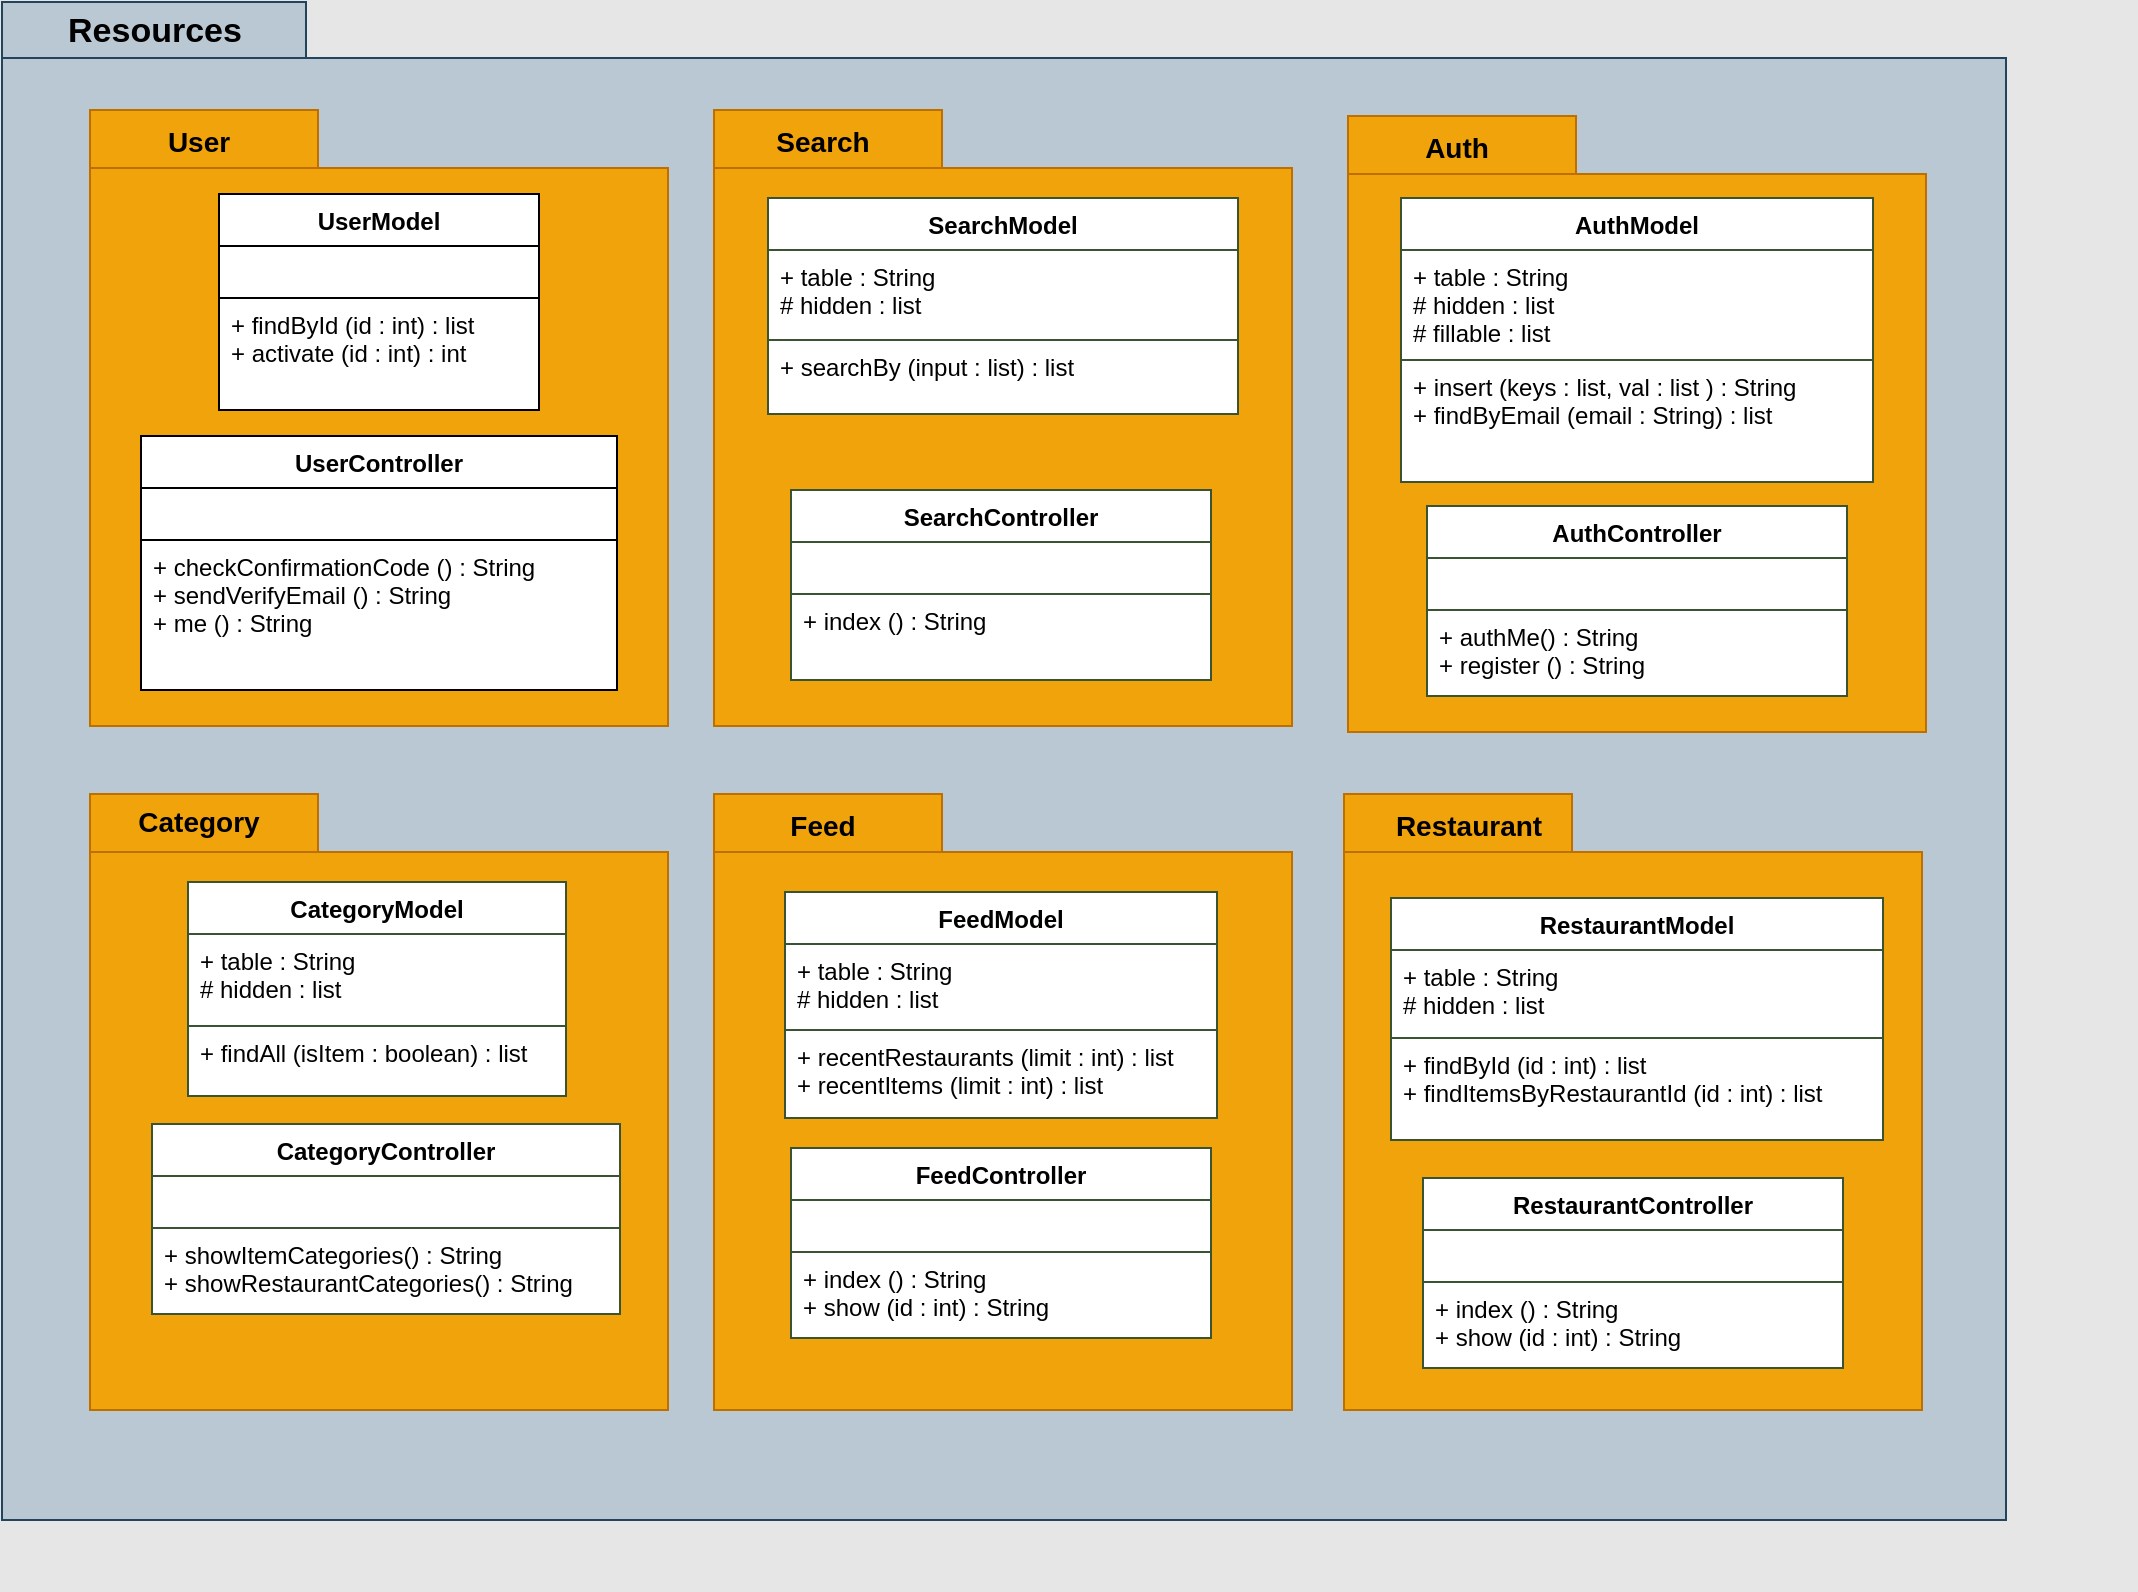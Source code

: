 <mxfile version="12.4.2" type="device" pages="5"><diagram id="xk-o7YSxSyILT4K5MedI" name="Resources"><mxGraphModel dx="1447" dy="850" grid="0" gridSize="10" guides="1" tooltips="1" connect="1" arrows="1" fold="1" page="1" pageScale="1" pageWidth="1000" pageHeight="700" background="#E6E6E6" math="0" shadow="0"><root><mxCell id="XRoIsEUo1GKvaWeiySz9-0"/><mxCell id="XRoIsEUo1GKvaWeiySz9-1" parent="XRoIsEUo1GKvaWeiySz9-0"/><mxCell id="UOYvgvJu4IVuD1xfV6dz-2" value="" style="group;fillColor=none;fontColor=#000000;" parent="XRoIsEUo1GKvaWeiySz9-1" vertex="1" connectable="0"><mxGeometry x="55" y="10" width="1067" height="794" as="geometry"/></mxCell><mxCell id="UOYvgvJu4IVuD1xfV6dz-0" value="" style="shape=folder;fontStyle=1;spacingTop=10;tabWidth=152;tabHeight=28;tabPosition=left;html=1;fillColor=#bac8d3;strokeColor=#23445d;" parent="UOYvgvJu4IVuD1xfV6dz-2" vertex="1"><mxGeometry width="1002" height="759" as="geometry"/></mxCell><mxCell id="UOYvgvJu4IVuD1xfV6dz-1" value="&lt;font style=&quot;font-size: 17px&quot;&gt;&lt;b&gt;Resources&lt;/b&gt;&lt;/font&gt;" style="text;html=1;align=center;verticalAlign=middle;resizable=0;points=[];;autosize=1;fontColor=#000000;" parent="UOYvgvJu4IVuD1xfV6dz-2" vertex="1"><mxGeometry x="27" y="5.019" width="97" height="19" as="geometry"/></mxCell><mxCell id="UOYvgvJu4IVuD1xfV6dz-30" value="" style="group" parent="UOYvgvJu4IVuD1xfV6dz-2" vertex="1" connectable="0"><mxGeometry x="44" y="54" width="289" height="391" as="geometry"/></mxCell><mxCell id="UOYvgvJu4IVuD1xfV6dz-29" value="" style="shape=folder;fontStyle=1;spacingTop=10;tabWidth=114;tabHeight=29;tabPosition=left;html=1;strokeColor=#BD7000;fillColor=#f0a30a;align=left;fontColor=#ffffff;" parent="UOYvgvJu4IVuD1xfV6dz-30" vertex="1"><mxGeometry width="289" height="308" as="geometry"/></mxCell><mxCell id="UOYvgvJu4IVuD1xfV6dz-12" value="UserModel" style="swimlane;fontStyle=1;align=center;verticalAlign=top;childLayout=stackLayout;horizontal=1;startSize=26;horizontalStack=0;resizeParent=1;resizeParentMax=0;resizeLast=0;collapsible=1;marginBottom=0;" parent="UOYvgvJu4IVuD1xfV6dz-30" vertex="1"><mxGeometry x="64.5" y="42" width="160" height="108" as="geometry"><mxRectangle x="53" y="90" width="88" height="26" as="alternateBounds"/></mxGeometry></mxCell><mxCell id="UOYvgvJu4IVuD1xfV6dz-13" value="" style="text;align=left;verticalAlign=top;spacingLeft=4;spacingRight=4;overflow=hidden;rotatable=0;points=[[0,0.5],[1,0.5]];portConstraint=eastwest;fillColor=#ffffff;strokeColor=#000000;" parent="UOYvgvJu4IVuD1xfV6dz-12" vertex="1"><mxGeometry y="26" width="160" height="26" as="geometry"/></mxCell><mxCell id="UOYvgvJu4IVuD1xfV6dz-15" value="+ findById (id : int) : list&#10;+ activate (id : int) : int" style="text;align=left;verticalAlign=top;spacingLeft=4;spacingRight=4;overflow=hidden;rotatable=0;points=[[0,0.5],[1,0.5]];portConstraint=eastwest;fillColor=#ffffff;fontColor=#000000;strokeColor=#000000;" parent="UOYvgvJu4IVuD1xfV6dz-12" vertex="1"><mxGeometry y="52" width="160" height="56" as="geometry"/></mxCell><mxCell id="UOYvgvJu4IVuD1xfV6dz-16" value="UserController" style="swimlane;fontStyle=1;align=center;verticalAlign=top;childLayout=stackLayout;horizontal=1;startSize=26;horizontalStack=0;resizeParent=1;resizeParentMax=0;resizeLast=0;collapsible=1;marginBottom=0;fillColor=#ffffff;fontColor=#000000;" parent="UOYvgvJu4IVuD1xfV6dz-30" vertex="1"><mxGeometry x="25.5" y="163" width="238" height="127" as="geometry"><mxRectangle x="53" y="185" width="111" height="26" as="alternateBounds"/></mxGeometry></mxCell><mxCell id="UOYvgvJu4IVuD1xfV6dz-17" value="" style="text;align=left;verticalAlign=top;spacingLeft=4;spacingRight=4;overflow=hidden;rotatable=0;points=[[0,0.5],[1,0.5]];portConstraint=eastwest;fillColor=#ffffff;fontColor=#000000;strokeColor=#000000;" parent="UOYvgvJu4IVuD1xfV6dz-16" vertex="1"><mxGeometry y="26" width="238" height="26" as="geometry"/></mxCell><mxCell id="UOYvgvJu4IVuD1xfV6dz-18" value="+ checkConfirmationCode () : String &#10;+ sendVerifyEmail () : String&#10;+ me () : String" style="text;align=left;verticalAlign=top;spacingLeft=4;spacingRight=4;overflow=hidden;rotatable=0;points=[[0,0.5],[1,0.5]];portConstraint=eastwest;fillColor=#ffffff;fontColor=#000000;strokeColor=#000000;" parent="UOYvgvJu4IVuD1xfV6dz-16" vertex="1"><mxGeometry y="52" width="238" height="75" as="geometry"/></mxCell><mxCell id="UOYvgvJu4IVuD1xfV6dz-31" value="&lt;font style=&quot;font-size: 14px&quot;&gt;&lt;b&gt;User&lt;/b&gt;&lt;/font&gt;" style="text;html=1;align=center;verticalAlign=middle;resizable=0;points=[];;autosize=1;fontColor=#000000;" parent="UOYvgvJu4IVuD1xfV6dz-30" vertex="1"><mxGeometry x="33" y="6" width="41" height="19" as="geometry"/></mxCell><mxCell id="UOYvgvJu4IVuD1xfV6dz-41" value="" style="group" parent="UOYvgvJu4IVuD1xfV6dz-2" vertex="1" connectable="0"><mxGeometry x="356" y="54" width="289" height="391" as="geometry"/></mxCell><mxCell id="UOYvgvJu4IVuD1xfV6dz-42" value="" style="shape=folder;fontStyle=1;spacingTop=10;tabWidth=114;tabHeight=29;tabPosition=left;html=1;strokeColor=#BD7000;fillColor=#f0a30a;align=left;fontColor=#ffffff;" parent="UOYvgvJu4IVuD1xfV6dz-41" vertex="1"><mxGeometry width="289" height="308" as="geometry"/></mxCell><mxCell id="UOYvgvJu4IVuD1xfV6dz-49" value="&lt;font style=&quot;font-size: 14px&quot;&gt;&lt;b&gt;Search&lt;/b&gt;&lt;/font&gt;" style="text;html=1;align=center;verticalAlign=middle;resizable=0;points=[];;autosize=1;fontColor=#000000;" parent="UOYvgvJu4IVuD1xfV6dz-41" vertex="1"><mxGeometry x="25" y="6" width="57" height="19" as="geometry"/></mxCell><mxCell id="UOYvgvJu4IVuD1xfV6dz-23" value="SearchModel" style="swimlane;fontStyle=1;align=center;verticalAlign=top;childLayout=stackLayout;horizontal=1;startSize=26;horizontalStack=0;resizeParent=1;resizeParentMax=0;resizeLast=0;collapsible=1;marginBottom=0;strokeColor=#3A5431;fillColor=#ffffff;fontColor=#000000;" parent="UOYvgvJu4IVuD1xfV6dz-41" vertex="1"><mxGeometry x="27" y="44" width="235" height="108" as="geometry"><mxRectangle x="53" y="90" width="88" height="26" as="alternateBounds"/></mxGeometry></mxCell><mxCell id="UOYvgvJu4IVuD1xfV6dz-24" value="+ table : String&#10;# hidden : list" style="text;strokeColor=#3A5431;fillColor=#ffffff;align=left;verticalAlign=top;spacingLeft=4;spacingRight=4;overflow=hidden;rotatable=0;points=[[0,0.5],[1,0.5]];portConstraint=eastwest;fontColor=#000000;" parent="UOYvgvJu4IVuD1xfV6dz-23" vertex="1"><mxGeometry y="26" width="235" height="45" as="geometry"/></mxCell><mxCell id="UOYvgvJu4IVuD1xfV6dz-25" value="+ searchBy (input : list) : list" style="text;strokeColor=#3A5431;fillColor=#ffffff;align=left;verticalAlign=top;spacingLeft=4;spacingRight=4;overflow=hidden;rotatable=0;points=[[0,0.5],[1,0.5]];portConstraint=eastwest;fontColor=#000000;" parent="UOYvgvJu4IVuD1xfV6dz-23" vertex="1"><mxGeometry y="71" width="235" height="37" as="geometry"/></mxCell><mxCell id="UOYvgvJu4IVuD1xfV6dz-26" value="SearchController" style="swimlane;fontStyle=1;align=center;verticalAlign=top;childLayout=stackLayout;horizontal=1;startSize=26;horizontalStack=0;resizeParent=1;resizeParentMax=0;resizeLast=0;collapsible=1;marginBottom=0;strokeColor=#3A5431;fillColor=#ffffff;fontColor=#000000;" parent="UOYvgvJu4IVuD1xfV6dz-41" vertex="1"><mxGeometry x="38.5" y="190" width="210" height="95" as="geometry"><mxRectangle x="53" y="185" width="111" height="26" as="alternateBounds"/></mxGeometry></mxCell><mxCell id="UOYvgvJu4IVuD1xfV6dz-27" value="" style="text;strokeColor=#3A5431;fillColor=#ffffff;align=left;verticalAlign=top;spacingLeft=4;spacingRight=4;overflow=hidden;rotatable=0;points=[[0,0.5],[1,0.5]];portConstraint=eastwest;fontColor=#000000;" parent="UOYvgvJu4IVuD1xfV6dz-26" vertex="1"><mxGeometry y="26" width="210" height="26" as="geometry"/></mxCell><mxCell id="UOYvgvJu4IVuD1xfV6dz-28" value="+ index () : String" style="text;strokeColor=#3A5431;fillColor=#ffffff;align=left;verticalAlign=top;spacingLeft=4;spacingRight=4;overflow=hidden;rotatable=0;points=[[0,0.5],[1,0.5]];portConstraint=eastwest;fontColor=#000000;" parent="UOYvgvJu4IVuD1xfV6dz-26" vertex="1"><mxGeometry y="52" width="210" height="43" as="geometry"/></mxCell><mxCell id="H8YHjldQOcJjPAUTFssH-0" value="" style="group" parent="UOYvgvJu4IVuD1xfV6dz-2" vertex="1" connectable="0"><mxGeometry x="673" y="57" width="289" height="391" as="geometry"/></mxCell><mxCell id="H8YHjldQOcJjPAUTFssH-1" value="" style="shape=folder;fontStyle=1;spacingTop=10;tabWidth=114;tabHeight=29;tabPosition=left;html=1;strokeColor=#BD7000;fillColor=#f0a30a;align=left;fontColor=#ffffff;" parent="H8YHjldQOcJjPAUTFssH-0" vertex="1"><mxGeometry width="289" height="308" as="geometry"/></mxCell><mxCell id="H8YHjldQOcJjPAUTFssH-2" value="&lt;font style=&quot;font-size: 14px&quot;&gt;&lt;b&gt;Auth&lt;/b&gt;&lt;/font&gt;" style="text;html=1;align=center;verticalAlign=middle;resizable=0;points=[];;autosize=1;fontColor=#000000;" parent="H8YHjldQOcJjPAUTFssH-0" vertex="1"><mxGeometry x="33" y="6" width="42" height="19" as="geometry"/></mxCell><mxCell id="H8YHjldQOcJjPAUTFssH-3" value="AuthModel" style="swimlane;fontStyle=1;align=center;verticalAlign=top;childLayout=stackLayout;horizontal=1;startSize=26;horizontalStack=0;resizeParent=1;resizeParentMax=0;resizeLast=0;collapsible=1;marginBottom=0;strokeColor=#3A5431;fillColor=#ffffff;fontColor=#000000;" parent="H8YHjldQOcJjPAUTFssH-0" vertex="1"><mxGeometry x="26.5" y="41" width="236" height="142" as="geometry"><mxRectangle x="53" y="90" width="88" height="26" as="alternateBounds"/></mxGeometry></mxCell><mxCell id="H8YHjldQOcJjPAUTFssH-4" value="+ table : String&#10;# hidden : list&#10;# fillable : list" style="text;strokeColor=#3A5431;fillColor=#ffffff;align=left;verticalAlign=top;spacingLeft=4;spacingRight=4;overflow=hidden;rotatable=0;points=[[0,0.5],[1,0.5]];portConstraint=eastwest;fontColor=#000000;" parent="H8YHjldQOcJjPAUTFssH-3" vertex="1"><mxGeometry y="26" width="236" height="55" as="geometry"/></mxCell><mxCell id="H8YHjldQOcJjPAUTFssH-5" value="+ insert (keys : list, val : list ) : String&#10;+ findByEmail (email : String) : list" style="text;strokeColor=#3A5431;fillColor=#ffffff;align=left;verticalAlign=top;spacingLeft=4;spacingRight=4;overflow=hidden;rotatable=0;points=[[0,0.5],[1,0.5]];portConstraint=eastwest;fontColor=#000000;" parent="H8YHjldQOcJjPAUTFssH-3" vertex="1"><mxGeometry y="81" width="236" height="61" as="geometry"/></mxCell><mxCell id="H8YHjldQOcJjPAUTFssH-6" value="AuthController" style="swimlane;fontStyle=1;align=center;verticalAlign=top;childLayout=stackLayout;horizontal=1;startSize=26;horizontalStack=0;resizeParent=1;resizeParentMax=0;resizeLast=0;collapsible=1;marginBottom=0;strokeColor=#3A5431;fillColor=#ffffff;fontColor=#000000;" parent="H8YHjldQOcJjPAUTFssH-0" vertex="1"><mxGeometry x="39.5" y="195" width="210" height="95" as="geometry"><mxRectangle x="53" y="185" width="111" height="26" as="alternateBounds"/></mxGeometry></mxCell><mxCell id="H8YHjldQOcJjPAUTFssH-7" value="" style="text;strokeColor=#3A5431;fillColor=#ffffff;align=left;verticalAlign=top;spacingLeft=4;spacingRight=4;overflow=hidden;rotatable=0;points=[[0,0.5],[1,0.5]];portConstraint=eastwest;fontColor=#000000;" parent="H8YHjldQOcJjPAUTFssH-6" vertex="1"><mxGeometry y="26" width="210" height="26" as="geometry"/></mxCell><mxCell id="H8YHjldQOcJjPAUTFssH-8" value="+ authMe() : String&#10;+ register () : String" style="text;strokeColor=#3A5431;fillColor=#ffffff;align=left;verticalAlign=top;spacingLeft=4;spacingRight=4;overflow=hidden;rotatable=0;points=[[0,0.5],[1,0.5]];portConstraint=eastwest;fontColor=#000000;" parent="H8YHjldQOcJjPAUTFssH-6" vertex="1"><mxGeometry y="52" width="210" height="43" as="geometry"/></mxCell><mxCell id="H8YHjldQOcJjPAUTFssH-10" value="" style="group" parent="UOYvgvJu4IVuD1xfV6dz-2" vertex="1" connectable="0"><mxGeometry x="44" y="396" width="289" height="391" as="geometry"/></mxCell><mxCell id="H8YHjldQOcJjPAUTFssH-11" value="" style="shape=folder;fontStyle=1;spacingTop=10;tabWidth=114;tabHeight=29;tabPosition=left;html=1;strokeColor=#BD7000;fillColor=#f0a30a;align=left;fontColor=#ffffff;" parent="H8YHjldQOcJjPAUTFssH-10" vertex="1"><mxGeometry width="289" height="308" as="geometry"/></mxCell><mxCell id="H8YHjldQOcJjPAUTFssH-12" value="&lt;font style=&quot;font-size: 14px&quot;&gt;&lt;b&gt;Category&lt;/b&gt;&lt;/font&gt;" style="text;html=1;align=center;verticalAlign=middle;resizable=0;points=[];;autosize=1;fontColor=#000000;" parent="H8YHjldQOcJjPAUTFssH-10" vertex="1"><mxGeometry x="18" y="4" width="71" height="19" as="geometry"/></mxCell><mxCell id="H8YHjldQOcJjPAUTFssH-13" value="CategoryModel" style="swimlane;fontStyle=1;align=center;verticalAlign=top;childLayout=stackLayout;horizontal=1;startSize=26;horizontalStack=0;resizeParent=1;resizeParentMax=0;resizeLast=0;collapsible=1;marginBottom=0;strokeColor=#3A5431;fillColor=#ffffff;fontColor=#000000;" parent="H8YHjldQOcJjPAUTFssH-10" vertex="1"><mxGeometry x="49" y="44" width="189" height="107" as="geometry"><mxRectangle x="53" y="90" width="88" height="26" as="alternateBounds"/></mxGeometry></mxCell><mxCell id="H8YHjldQOcJjPAUTFssH-14" value="+ table : String&#10;# hidden : list" style="text;strokeColor=#3A5431;fillColor=#ffffff;align=left;verticalAlign=top;spacingLeft=4;spacingRight=4;overflow=hidden;rotatable=0;points=[[0,0.5],[1,0.5]];portConstraint=eastwest;fontColor=#000000;" parent="H8YHjldQOcJjPAUTFssH-13" vertex="1"><mxGeometry y="26" width="189" height="46" as="geometry"/></mxCell><mxCell id="H8YHjldQOcJjPAUTFssH-15" value="+ findAll (isItem : boolean) : list" style="text;strokeColor=#3A5431;fillColor=#ffffff;align=left;verticalAlign=top;spacingLeft=4;spacingRight=4;overflow=hidden;rotatable=0;points=[[0,0.5],[1,0.5]];portConstraint=eastwest;fontColor=#000000;" parent="H8YHjldQOcJjPAUTFssH-13" vertex="1"><mxGeometry y="72" width="189" height="35" as="geometry"/></mxCell><mxCell id="H8YHjldQOcJjPAUTFssH-16" value="CategoryController" style="swimlane;fontStyle=1;align=center;verticalAlign=top;childLayout=stackLayout;horizontal=1;startSize=26;horizontalStack=0;resizeParent=1;resizeParentMax=0;resizeLast=0;collapsible=1;marginBottom=0;strokeColor=#3A5431;fillColor=#ffffff;fontColor=#000000;" parent="H8YHjldQOcJjPAUTFssH-10" vertex="1"><mxGeometry x="31" y="165" width="234" height="95" as="geometry"><mxRectangle x="53" y="185" width="111" height="26" as="alternateBounds"/></mxGeometry></mxCell><mxCell id="H8YHjldQOcJjPAUTFssH-17" value="" style="text;strokeColor=#3A5431;fillColor=#ffffff;align=left;verticalAlign=top;spacingLeft=4;spacingRight=4;overflow=hidden;rotatable=0;points=[[0,0.5],[1,0.5]];portConstraint=eastwest;fontColor=#000000;" parent="H8YHjldQOcJjPAUTFssH-16" vertex="1"><mxGeometry y="26" width="234" height="26" as="geometry"/></mxCell><mxCell id="H8YHjldQOcJjPAUTFssH-18" value="+ showItemCategories() : String&#10;+ showRestaurantCategories() : String" style="text;strokeColor=#3A5431;fillColor=#ffffff;align=left;verticalAlign=top;spacingLeft=4;spacingRight=4;overflow=hidden;rotatable=0;points=[[0,0.5],[1,0.5]];portConstraint=eastwest;fontColor=#000000;" parent="H8YHjldQOcJjPAUTFssH-16" vertex="1"><mxGeometry y="52" width="234" height="43" as="geometry"/></mxCell><mxCell id="H8YHjldQOcJjPAUTFssH-19" value="" style="group" parent="UOYvgvJu4IVuD1xfV6dz-2" vertex="1" connectable="0"><mxGeometry x="356" y="396" width="289" height="391" as="geometry"/></mxCell><mxCell id="H8YHjldQOcJjPAUTFssH-20" value="" style="shape=folder;fontStyle=1;spacingTop=10;tabWidth=114;tabHeight=29;tabPosition=left;html=1;strokeColor=#BD7000;fillColor=#f0a30a;align=left;fontColor=#ffffff;" parent="H8YHjldQOcJjPAUTFssH-19" vertex="1"><mxGeometry width="289" height="308" as="geometry"/></mxCell><mxCell id="H8YHjldQOcJjPAUTFssH-21" value="&lt;font style=&quot;font-size: 14px&quot;&gt;&lt;b&gt;Feed&lt;/b&gt;&lt;/font&gt;" style="text;html=1;align=center;verticalAlign=middle;resizable=0;points=[];;autosize=1;fontColor=#000000;" parent="H8YHjldQOcJjPAUTFssH-19" vertex="1"><mxGeometry x="32" y="6" width="43" height="19" as="geometry"/></mxCell><mxCell id="H8YHjldQOcJjPAUTFssH-22" value="FeedModel" style="swimlane;fontStyle=1;align=center;verticalAlign=top;childLayout=stackLayout;horizontal=1;startSize=26;horizontalStack=0;resizeParent=1;resizeParentMax=0;resizeLast=0;collapsible=1;marginBottom=0;strokeColor=#3A5431;fillColor=#ffffff;fontColor=#000000;" parent="H8YHjldQOcJjPAUTFssH-19" vertex="1"><mxGeometry x="35.5" y="49" width="216" height="113" as="geometry"><mxRectangle x="53" y="90" width="88" height="26" as="alternateBounds"/></mxGeometry></mxCell><mxCell id="H8YHjldQOcJjPAUTFssH-23" value="+ table : String&#10;# hidden : list" style="text;strokeColor=#3A5431;fillColor=#ffffff;align=left;verticalAlign=top;spacingLeft=4;spacingRight=4;overflow=hidden;rotatable=0;points=[[0,0.5],[1,0.5]];portConstraint=eastwest;fontColor=#000000;" parent="H8YHjldQOcJjPAUTFssH-22" vertex="1"><mxGeometry y="26" width="216" height="43" as="geometry"/></mxCell><mxCell id="H8YHjldQOcJjPAUTFssH-24" value="+ recentRestaurants (limit : int) : list&#10;+ recentItems (limit : int) : list" style="text;strokeColor=#3A5431;fillColor=#ffffff;align=left;verticalAlign=top;spacingLeft=4;spacingRight=4;overflow=hidden;rotatable=0;points=[[0,0.5],[1,0.5]];portConstraint=eastwest;fontColor=#000000;" parent="H8YHjldQOcJjPAUTFssH-22" vertex="1"><mxGeometry y="69" width="216" height="44" as="geometry"/></mxCell><mxCell id="H8YHjldQOcJjPAUTFssH-25" value="FeedController" style="swimlane;fontStyle=1;align=center;verticalAlign=top;childLayout=stackLayout;horizontal=1;startSize=26;horizontalStack=0;resizeParent=1;resizeParentMax=0;resizeLast=0;collapsible=1;marginBottom=0;strokeColor=#3A5431;fillColor=#ffffff;fontColor=#000000;" parent="H8YHjldQOcJjPAUTFssH-19" vertex="1"><mxGeometry x="38.5" y="177" width="210" height="95" as="geometry"><mxRectangle x="53" y="185" width="111" height="26" as="alternateBounds"/></mxGeometry></mxCell><mxCell id="H8YHjldQOcJjPAUTFssH-26" value="" style="text;strokeColor=#3A5431;fillColor=#ffffff;align=left;verticalAlign=top;spacingLeft=4;spacingRight=4;overflow=hidden;rotatable=0;points=[[0,0.5],[1,0.5]];portConstraint=eastwest;fontColor=#000000;" parent="H8YHjldQOcJjPAUTFssH-25" vertex="1"><mxGeometry y="26" width="210" height="26" as="geometry"/></mxCell><mxCell id="H8YHjldQOcJjPAUTFssH-27" value="+ index () : String&#10;+ show (id : int) : String" style="text;strokeColor=#3A5431;fillColor=#ffffff;align=left;verticalAlign=top;spacingLeft=4;spacingRight=4;overflow=hidden;rotatable=0;points=[[0,0.5],[1,0.5]];portConstraint=eastwest;fontColor=#000000;" parent="H8YHjldQOcJjPAUTFssH-25" vertex="1"><mxGeometry y="52" width="210" height="43" as="geometry"/></mxCell><mxCell id="SBdL8kyWSI-EsrJ0S295-0" value="" style="shape=folder;fontStyle=1;spacingTop=10;tabWidth=114;tabHeight=29;tabPosition=left;html=1;strokeColor=#BD7000;fillColor=#f0a30a;align=left;fontColor=#ffffff;" parent="UOYvgvJu4IVuD1xfV6dz-2" vertex="1"><mxGeometry x="671" y="396" width="289" height="308" as="geometry"/></mxCell><mxCell id="SBdL8kyWSI-EsrJ0S295-4" value="RestaurantController" style="swimlane;fontStyle=1;align=center;verticalAlign=top;childLayout=stackLayout;horizontal=1;startSize=26;horizontalStack=0;resizeParent=1;resizeParentMax=0;resizeLast=0;collapsible=1;marginBottom=0;strokeColor=#3A5431;fillColor=#ffffff;fontColor=#000000;" parent="UOYvgvJu4IVuD1xfV6dz-2" vertex="1"><mxGeometry x="710.5" y="588" width="210" height="95" as="geometry"><mxRectangle x="53" y="185" width="111" height="26" as="alternateBounds"/></mxGeometry></mxCell><mxCell id="SBdL8kyWSI-EsrJ0S295-5" value="" style="text;strokeColor=#3A5431;fillColor=#ffffff;align=left;verticalAlign=top;spacingLeft=4;spacingRight=4;overflow=hidden;rotatable=0;points=[[0,0.5],[1,0.5]];portConstraint=eastwest;fontColor=#000000;" parent="SBdL8kyWSI-EsrJ0S295-4" vertex="1"><mxGeometry y="26" width="210" height="26" as="geometry"/></mxCell><mxCell id="SBdL8kyWSI-EsrJ0S295-6" value="+ index () : String&#10;+ show (id : int) : String" style="text;strokeColor=#3A5431;fillColor=#ffffff;align=left;verticalAlign=top;spacingLeft=4;spacingRight=4;overflow=hidden;rotatable=0;points=[[0,0.5],[1,0.5]];portConstraint=eastwest;fontColor=#000000;" parent="SBdL8kyWSI-EsrJ0S295-4" vertex="1"><mxGeometry y="52" width="210" height="43" as="geometry"/></mxCell><mxCell id="4JR9HAVavoW7Gwdp7OfE-0" value="&lt;font style=&quot;font-size: 14px&quot;&gt;&lt;b&gt;Restaurant&lt;/b&gt;&lt;/font&gt;" style="text;html=1;align=center;verticalAlign=middle;resizable=0;points=[];;autosize=1;fontColor=#000000;" parent="UOYvgvJu4IVuD1xfV6dz-2" vertex="1"><mxGeometry x="691" y="402" width="83" height="19" as="geometry"/></mxCell><mxCell id="SBdL8kyWSI-EsrJ0S295-1" value="RestaurantModel" style="swimlane;fontStyle=1;align=center;verticalAlign=top;childLayout=stackLayout;horizontal=1;startSize=26;horizontalStack=0;resizeParent=1;resizeParentMax=0;resizeLast=0;collapsible=1;marginBottom=0;strokeColor=#3A5431;fillColor=#ffffff;fontColor=#000000;" parent="UOYvgvJu4IVuD1xfV6dz-2" vertex="1"><mxGeometry x="694.5" y="448" width="246" height="121" as="geometry"><mxRectangle x="53" y="90" width="88" height="26" as="alternateBounds"/></mxGeometry></mxCell><mxCell id="SBdL8kyWSI-EsrJ0S295-2" value="+ table : String&#10;# hidden : list" style="text;strokeColor=#3A5431;fillColor=#ffffff;align=left;verticalAlign=top;spacingLeft=4;spacingRight=4;overflow=hidden;rotatable=0;points=[[0,0.5],[1,0.5]];portConstraint=eastwest;fontColor=#000000;" parent="SBdL8kyWSI-EsrJ0S295-1" vertex="1"><mxGeometry y="26" width="246" height="44" as="geometry"/></mxCell><mxCell id="SBdL8kyWSI-EsrJ0S295-3" value="+ findById (id : int) : list&#10;+ findItemsByRestaurantId (id : int) : list" style="text;strokeColor=#3A5431;fillColor=#ffffff;align=left;verticalAlign=top;spacingLeft=4;spacingRight=4;overflow=hidden;rotatable=0;points=[[0,0.5],[1,0.5]];portConstraint=eastwest;fontColor=#000000;" parent="SBdL8kyWSI-EsrJ0S295-1" vertex="1"><mxGeometry y="70" width="246" height="51" as="geometry"/></mxCell></root></mxGraphModel></diagram><diagram name="Core" id="646Wv5xmlz7_ylR_nhCR"><mxGraphModel dx="1736" dy="1020" grid="0" gridSize="10" guides="1" tooltips="1" connect="1" arrows="1" fold="1" page="1" pageScale="1" pageWidth="1000" pageHeight="700" background="#E6E6E6" math="0" shadow="0"><root><mxCell id="83YktVVh69uLpQdXSyet-0"/><mxCell id="83YktVVh69uLpQdXSyet-1" parent="83YktVVh69uLpQdXSyet-0"/><mxCell id="83YktVVh69uLpQdXSyet-2" value="" style="group;fillColor=none;fontColor=#000000;" parent="83YktVVh69uLpQdXSyet-1" vertex="1" connectable="0"><mxGeometry x="68" y="156" width="1067" height="969" as="geometry"/></mxCell><mxCell id="83YktVVh69uLpQdXSyet-3" value="" style="shape=folder;fontStyle=1;spacingTop=10;tabWidth=140;tabHeight=50;tabPosition=left;html=1;fillColor=#bac8d3;strokeColor=#23445d;" parent="83YktVVh69uLpQdXSyet-2" vertex="1"><mxGeometry y="268" width="920" height="471" as="geometry"/></mxCell><mxCell id="83YktVVh69uLpQdXSyet-4" value="&lt;font style=&quot;font-size: 17px&quot;&gt;&lt;b&gt;Core&lt;/b&gt;&lt;/font&gt;" style="text;html=1;align=center;verticalAlign=middle;resizable=0;points=[];;autosize=1;fontColor=#000000;" parent="83YktVVh69uLpQdXSyet-2" vertex="1"><mxGeometry x="48" y="281.999" width="49" height="19" as="geometry"/></mxCell><mxCell id="83YktVVh69uLpQdXSyet-10" value="Router" style="swimlane;fontStyle=1;align=center;verticalAlign=top;childLayout=stackLayout;horizontal=1;startSize=26;horizontalStack=0;resizeParent=1;resizeParentMax=0;resizeLast=0;collapsible=1;marginBottom=0;fillColor=#ffffff;fontColor=#000000;" parent="83YktVVh69uLpQdXSyet-2" vertex="1"><mxGeometry x="589" y="361" width="274" height="363" as="geometry"><mxRectangle x="53" y="185" width="111" height="26" as="alternateBounds"/></mxGeometry></mxCell><mxCell id="83YktVVh69uLpQdXSyet-11" value="- request : String&#10;- response : String&#10;# routes : list&#10;# roles : list&#10;# curl : String&#10;# cmethod : String&#10;# basePath : String&#10;# prefix : String" style="text;align=left;verticalAlign=top;spacingLeft=4;spacingRight=4;overflow=hidden;rotatable=0;points=[[0,0.5],[1,0.5]];portConstraint=eastwest;fillColor=#ffffff;fontColor=#000000;strokeColor=#000000;" parent="83YktVVh69uLpQdXSyet-10" vertex="1"><mxGeometry y="26" width="274" height="126" as="geometry"/></mxCell><mxCell id="83YktVVh69uLpQdXSyet-12" value="+ Router (basePath : String, &#10;   request : String, response : String) &#10;+ setPrefix (prefix : String) : void&#10;+ setBasePath (basePath : String) : void&#10;+ getRoutes() : list&#10;- add (method : String, url : String, &#10;  callback : String) : void&#10;+ get (url : String, callback : String) : Router&#10;+ post (url : String, callback : String) : Router&#10;+ put (url : String, callback : String) : Router&#10;+ delete (url : String, callback : String) : Router&#10;+ resolve () : String&#10;+ middleware(roles : list) : void&#10;# getNamespace() : String" style="text;align=left;verticalAlign=top;spacingLeft=4;spacingRight=4;overflow=hidden;rotatable=0;points=[[0,0.5],[1,0.5]];portConstraint=eastwest;fillColor=#ffffff;fontColor=#000000;strokeColor=#000000;" parent="83YktVVh69uLpQdXSyet-10" vertex="1"><mxGeometry y="152" width="274" height="211" as="geometry"/></mxCell><mxCell id="l3X2FwQp9pc1XiSITXrQ-0" value="Validator" style="swimlane;fontStyle=1;align=center;verticalAlign=top;childLayout=stackLayout;horizontal=1;startSize=26;horizontalStack=0;resizeParent=1;resizeParentMax=0;resizeLast=0;collapsible=1;marginBottom=0;fillColor=#ffffff;fontColor=#000000;" parent="83YktVVh69uLpQdXSyet-2" vertex="1"><mxGeometry x="37" y="542.71" width="248" height="171" as="geometry"><mxRectangle x="53" y="185" width="111" height="26" as="alternateBounds"/></mxGeometry></mxCell><mxCell id="l3X2FwQp9pc1XiSITXrQ-1" value="+ error : String &#10;# validators : list" style="text;align=left;verticalAlign=top;spacingLeft=4;spacingRight=4;overflow=hidden;rotatable=0;points=[[0,0.5],[1,0.5]];portConstraint=eastwest;fillColor=#ffffff;fontColor=#000000;strokeColor=#000000;" parent="l3X2FwQp9pc1XiSITXrQ-0" vertex="1"><mxGeometry y="26" width="248" height="58" as="geometry"/></mxCell><mxCell id="l3X2FwQp9pc1XiSITXrQ-2" value="+ Validator () &#10;+ isValid (inputs : list, rules : list): Boolean&#10;+ setValidator(key : String, rule : Rule) : void&#10;+ getError () : String" style="text;align=left;verticalAlign=top;spacingLeft=4;spacingRight=4;overflow=hidden;rotatable=0;points=[[0,0.5],[1,0.5]];portConstraint=eastwest;fillColor=#ffffff;fontColor=#000000;strokeColor=#000000;" parent="l3X2FwQp9pc1XiSITXrQ-0" vertex="1"><mxGeometry y="84" width="248" height="87" as="geometry"/></mxCell><mxCell id="AnQHysABN_ru43us6ey2-0" style="edgeStyle=orthogonalEdgeStyle;rounded=0;orthogonalLoop=1;jettySize=auto;html=1;exitX=0;exitY=0.5;exitDx=0;exitDy=0;entryX=0.5;entryY=0;entryDx=0;entryDy=0;endArrow=openThin;endFill=0;endSize=11;" parent="83YktVVh69uLpQdXSyet-2" source="83YktVVh69uLpQdXSyet-11" target="A2PZ-Iuj3GTcac8qMAME-0" edge="1"><mxGeometry relative="1" as="geometry"><mxPoint x="493.353" y="211.059" as="sourcePoint"/></mxGeometry></mxCell><mxCell id="-K-Tj4KD4IWFhA2qTBDf-3" style="edgeStyle=orthogonalEdgeStyle;rounded=0;orthogonalLoop=1;jettySize=auto;html=1;exitX=1;exitY=0.5;exitDx=0;exitDy=0;entryX=0.25;entryY=0;entryDx=0;entryDy=0;endArrow=open;endFill=0;endSize=8;" edge="1" parent="83YktVVh69uLpQdXSyet-2" source="hQgCdsvx48YAiq1N6cXP-0" target="A2PZ-Iuj3GTcac8qMAME-0"><mxGeometry relative="1" as="geometry"/></mxCell><mxCell id="hQgCdsvx48YAiq1N6cXP-0" value="&lt;&lt;abstract&gt;&gt;&#10;Controller" style="swimlane;fontStyle=1;align=center;verticalAlign=top;childLayout=stackLayout;horizontal=1;startSize=45;horizontalStack=0;resizeParent=1;resizeParentMax=0;resizeLast=0;collapsible=1;marginBottom=0;fillColor=#ffffff;fontColor=#000000;" parent="83YktVVh69uLpQdXSyet-2" vertex="1"><mxGeometry x="72.5" y="341" width="177" height="125" as="geometry"><mxRectangle x="53" y="185" width="111" height="26" as="alternateBounds"/></mxGeometry></mxCell><mxCell id="hQgCdsvx48YAiq1N6cXP-1" value="# request : String&#10;# response : String" style="text;align=left;verticalAlign=top;spacingLeft=4;spacingRight=4;overflow=hidden;rotatable=0;points=[[0,0.5],[1,0.5]];portConstraint=eastwest;fillColor=#ffffff;fontColor=#000000;strokeColor=#000000;" parent="hQgCdsvx48YAiq1N6cXP-0" vertex="1"><mxGeometry y="45" width="177" height="48" as="geometry"/></mxCell><mxCell id="hQgCdsvx48YAiq1N6cXP-2" value="+ Controller () &#10;" style="text;align=left;verticalAlign=top;spacingLeft=4;spacingRight=4;overflow=hidden;rotatable=0;points=[[0,0.5],[1,0.5]];portConstraint=eastwest;fillColor=#ffffff;fontColor=#000000;strokeColor=#000000;" parent="hQgCdsvx48YAiq1N6cXP-0" vertex="1"><mxGeometry y="93" width="177" height="32" as="geometry"/></mxCell><mxCell id="AmONVeP7cfdG9iLOXCn4-0" style="edgeStyle=orthogonalEdgeStyle;rounded=0;orthogonalLoop=1;jettySize=auto;html=1;exitX=0.5;exitY=1;exitDx=0;exitDy=0;entryX=0.5;entryY=0;entryDx=0;entryDy=0;endArrow=openThin;endFill=0;endSize=11;" parent="83YktVVh69uLpQdXSyet-2" source="hQgCdsvx48YAiq1N6cXP-0" target="l3X2FwQp9pc1XiSITXrQ-0" edge="1"><mxGeometry relative="1" as="geometry"><Array as="points"><mxPoint x="161" y="483"/><mxPoint x="161" y="483"/></Array></mxGeometry></mxCell><mxCell id="A2PZ-Iuj3GTcac8qMAME-0" value="Authorizer" style="swimlane;fontStyle=1;align=center;verticalAlign=top;childLayout=stackLayout;horizontal=1;startSize=26;horizontalStack=0;resizeParent=1;resizeParentMax=0;resizeLast=0;collapsible=1;marginBottom=0;fillColor=#ffffff;fontColor=#000000;" parent="83YktVVh69uLpQdXSyet-2" vertex="1"><mxGeometry x="308" y="499" width="248" height="142" as="geometry"><mxRectangle x="53" y="185" width="111" height="26" as="alternateBounds"/></mxGeometry></mxCell><mxCell id="A2PZ-Iuj3GTcac8qMAME-1" value="" style="text;align=left;verticalAlign=top;spacingLeft=4;spacingRight=4;overflow=hidden;rotatable=0;points=[[0,0.5],[1,0.5]];portConstraint=eastwest;fillColor=#ffffff;fontColor=#000000;strokeColor=#000000;" parent="A2PZ-Iuj3GTcac8qMAME-0" vertex="1"><mxGeometry y="26" width="248" height="29" as="geometry"/></mxCell><mxCell id="A2PZ-Iuj3GTcac8qMAME-2" value="+ isAuthorized (request : String, &#10;   roles : String) : Boolean &#10;+ getPayload() : String&#10;+ getJWT() : Boolean&#10;+ createJWT (data : list) : JWT" style="text;align=left;verticalAlign=top;spacingLeft=4;spacingRight=4;overflow=hidden;rotatable=0;points=[[0,0.5],[1,0.5]];portConstraint=eastwest;fillColor=#ffffff;fontColor=#000000;strokeColor=#000000;" parent="A2PZ-Iuj3GTcac8qMAME-0" vertex="1"><mxGeometry y="55" width="248" height="87" as="geometry"/></mxCell><mxCell id="WAIB5_nZOFyavP4k8AYN-0" value="Delegates" style="text;html=1;align=center;verticalAlign=middle;resizable=0;points=[];;autosize=1;fillColor=#ffffff;" vertex="1" parent="83YktVVh69uLpQdXSyet-2"><mxGeometry x="457" y="439" width="64" height="18" as="geometry"/></mxCell><mxCell id="HuL0wPBh78EUGTgQ0-CC-0" value="1" style="text;html=1;align=center;verticalAlign=middle;resizable=0;points=[];;autosize=1;" vertex="1" parent="83YktVVh69uLpQdXSyet-2"><mxGeometry x="572" y="455" width="17" height="18" as="geometry"/></mxCell><mxCell id="HuL0wPBh78EUGTgQ0-CC-1" value="1" style="text;html=1;align=center;verticalAlign=middle;resizable=0;points=[];;autosize=1;" vertex="1" parent="83YktVVh69uLpQdXSyet-2"><mxGeometry x="449" y="475.5" width="17" height="18" as="geometry"/></mxCell><mxCell id="-K-Tj4KD4IWFhA2qTBDf-0" value="1" style="text;html=1;align=center;verticalAlign=middle;resizable=0;points=[];;autosize=1;" vertex="1" parent="83YktVVh69uLpQdXSyet-2"><mxGeometry x="168" y="522" width="17" height="18" as="geometry"/></mxCell><mxCell id="-K-Tj4KD4IWFhA2qTBDf-1" value="*" style="text;html=1;align=center;verticalAlign=middle;resizable=0;points=[];;autosize=1;" vertex="1" parent="83YktVVh69uLpQdXSyet-2"><mxGeometry x="164" y="466" width="15" height="18" as="geometry"/></mxCell><mxCell id="-K-Tj4KD4IWFhA2qTBDf-2" value="Delegates" style="text;html=1;align=center;verticalAlign=middle;resizable=0;points=[];;autosize=1;fillColor=#ffffff;" vertex="1" parent="83YktVVh69uLpQdXSyet-2"><mxGeometry x="129" y="493.5" width="64" height="18" as="geometry"/></mxCell><mxCell id="ps5IGgdg0tWQ3LPIag7Y-0" value="1" style="text;html=1;align=center;verticalAlign=middle;resizable=0;points=[];;autosize=1;" vertex="1" parent="83YktVVh69uLpQdXSyet-2"><mxGeometry x="349.5" y="481" width="17" height="18" as="geometry"/></mxCell><mxCell id="ps5IGgdg0tWQ3LPIag7Y-1" value="*" style="text;html=1;align=center;verticalAlign=middle;resizable=0;points=[];;autosize=1;" vertex="1" parent="83YktVVh69uLpQdXSyet-2"><mxGeometry x="253" y="406" width="15" height="18" as="geometry"/></mxCell><mxCell id="ps5IGgdg0tWQ3LPIag7Y-2" value="Delegates" style="text;html=1;align=center;verticalAlign=middle;resizable=0;points=[];;autosize=1;fillColor=#ffffff;" vertex="1" parent="83YktVVh69uLpQdXSyet-2"><mxGeometry x="290" y="398" width="64" height="18" as="geometry"/></mxCell><mxCell id="ps5IGgdg0tWQ3LPIag7Y-3" value="" style="rounded=0;whiteSpace=wrap;html=1;shadow=0;comic=0;strokeColor=#000000;fillColor=none;gradientColor=#3399FF;" vertex="1" parent="83YktVVh69uLpQdXSyet-2"><mxGeometry x="-14" y="246" width="944" height="520" as="geometry"/></mxCell><mxCell id="WAIB5_nZOFyavP4k8AYN-1" value="1" style="text;html=1;align=center;verticalAlign=middle;resizable=0;points=[];;autosize=1;" vertex="1" parent="83YktVVh69uLpQdXSyet-1"><mxGeometry x="695" y="385" width="17" height="18" as="geometry"/></mxCell><mxCell id="WAIB5_nZOFyavP4k8AYN-2" value="*" style="text;html=1;align=center;verticalAlign=middle;resizable=0;points=[];;autosize=1;" vertex="1" parent="83YktVVh69uLpQdXSyet-1"><mxGeometry x="636" y="381" width="15" height="18" as="geometry"/></mxCell><mxCell id="HuL0wPBh78EUGTgQ0-CC-2" value="*" style="text;html=1;align=center;verticalAlign=middle;resizable=0;points=[];;autosize=1;" vertex="1" parent="83YktVVh69uLpQdXSyet-1"><mxGeometry x="646" y="391" width="15" height="18" as="geometry"/></mxCell></root></mxGraphModel></diagram><diagram id="KTdv8g_wBnRDkcT0B7QF" name="High level class diagram"><mxGraphModel dx="868" dy="510" grid="0" gridSize="10" guides="1" tooltips="1" connect="1" arrows="1" fold="1" page="1" pageScale="1" pageWidth="1000" pageHeight="700" background="#E6E6E6" math="0" shadow="0"><root><mxCell id="m9_xX0kGlX4-Jml5UB2K-0"/><mxCell id="m9_xX0kGlX4-Jml5UB2K-1" parent="m9_xX0kGlX4-Jml5UB2K-0"/><mxCell id="m9_xX0kGlX4-Jml5UB2K-91" value="" style="rounded=0;whiteSpace=wrap;html=1;fillColor=none;fontColor=#000000;" parent="m9_xX0kGlX4-Jml5UB2K-1" vertex="1"><mxGeometry x="35" y="505" width="815" height="797" as="geometry"/></mxCell><mxCell id="m9_xX0kGlX4-Jml5UB2K-25" value="" style="group" parent="m9_xX0kGlX4-Jml5UB2K-1" vertex="1" connectable="0"><mxGeometry x="132.5" y="810" width="656" height="513.29" as="geometry"/></mxCell><mxCell id="m9_xX0kGlX4-Jml5UB2K-2" value="" style="shape=folder;fontStyle=1;spacingTop=10;tabWidth=152;tabHeight=28;tabPosition=left;html=1;gradientColor=#3399FF;fillColor=#CCE5FF;" parent="m9_xX0kGlX4-Jml5UB2K-25" vertex="1"><mxGeometry width="586" height="454.064" as="geometry"/></mxCell><mxCell id="m9_xX0kGlX4-Jml5UB2K-3" value="&lt;font style=&quot;font-size: 15px&quot;&gt;&lt;b&gt;Resources&lt;/b&gt;&lt;/font&gt;" style="text;html=1;align=center;verticalAlign=middle;resizable=0;points=[];;autosize=1;" parent="m9_xX0kGlX4-Jml5UB2K-25" vertex="1"><mxGeometry x="32.0" y="5.484" width="87" height="19" as="geometry"/></mxCell><mxCell id="m9_xX0kGlX4-Jml5UB2K-45" value="" style="group" parent="m9_xX0kGlX4-Jml5UB2K-25" vertex="1" connectable="0"><mxGeometry x="399" y="71.29" width="161" height="179.871" as="geometry"/></mxCell><mxCell id="m9_xX0kGlX4-Jml5UB2K-46" value="" style="shape=folder;fontStyle=1;spacingTop=10;tabWidth=97;tabHeight=32;tabPosition=left;html=1;fillColor=#fff2cc;strokeColor=#d6b656;gradientColor=#ffd966;" parent="m9_xX0kGlX4-Jml5UB2K-45" vertex="1"><mxGeometry width="161" height="151.355" as="geometry"/></mxCell><mxCell id="m9_xX0kGlX4-Jml5UB2K-47" value="&lt;font style=&quot;font-size: 14px&quot;&gt;&lt;b&gt;Feed&lt;/b&gt;&lt;/font&gt;" style="text;html=1;align=center;verticalAlign=middle;resizable=0;points=[];;autosize=1;" parent="m9_xX0kGlX4-Jml5UB2K-45" vertex="1"><mxGeometry x="29" y="6.956" width="43" height="19" as="geometry"/></mxCell><mxCell id="m9_xX0kGlX4-Jml5UB2K-48" value="&lt;b&gt;FeedModel&lt;/b&gt;" style="html=1;fillColor=#FFFFFF;fontColor=#000000;" parent="m9_xX0kGlX4-Jml5UB2K-45" vertex="1"><mxGeometry x="25.5" y="47.161" width="110" height="40.581" as="geometry"/></mxCell><mxCell id="m9_xX0kGlX4-Jml5UB2K-49" value="&lt;b&gt;FeedController&lt;/b&gt;" style="html=1;fillColor=#FFFFFF;fontColor=#000000;" parent="m9_xX0kGlX4-Jml5UB2K-45" vertex="1"><mxGeometry x="25.5" y="99.806" width="110" height="40.581" as="geometry"/></mxCell><mxCell id="m9_xX0kGlX4-Jml5UB2K-53" value="" style="group" parent="m9_xX0kGlX4-Jml5UB2K-25" vertex="1" connectable="0"><mxGeometry x="19" y="266.516" width="161" height="179.871" as="geometry"/></mxCell><mxCell id="m9_xX0kGlX4-Jml5UB2K-54" value="" style="shape=folder;fontStyle=1;spacingTop=10;tabWidth=97;tabHeight=32;tabPosition=left;html=1;fillColor=#fff2cc;strokeColor=#d6b656;gradientColor=#ffd966;" parent="m9_xX0kGlX4-Jml5UB2K-53" vertex="1"><mxGeometry width="161" height="151.355" as="geometry"/></mxCell><mxCell id="m9_xX0kGlX4-Jml5UB2K-55" value="&lt;font style=&quot;font-size: 14px&quot;&gt;&lt;b&gt;Category&lt;/b&gt;&lt;/font&gt;" style="text;html=1;align=center;verticalAlign=middle;resizable=0;points=[];;autosize=1;" parent="m9_xX0kGlX4-Jml5UB2K-53" vertex="1"><mxGeometry x="15" y="6.956" width="71" height="19" as="geometry"/></mxCell><mxCell id="m9_xX0kGlX4-Jml5UB2K-56" value="&lt;b&gt;CategoryModel&lt;/b&gt;" style="html=1;fillColor=#FFFFFF;fontColor=#000000;" parent="m9_xX0kGlX4-Jml5UB2K-53" vertex="1"><mxGeometry x="25.5" y="47.161" width="110" height="40.581" as="geometry"/></mxCell><mxCell id="m9_xX0kGlX4-Jml5UB2K-57" value="&lt;b&gt;CategoryController&lt;/b&gt;" style="html=1;fillColor=#FFFFFF;fontColor=#000000;" parent="m9_xX0kGlX4-Jml5UB2K-53" vertex="1"><mxGeometry x="10.5" y="99.806" width="140" height="40.581" as="geometry"/></mxCell><mxCell id="m9_xX0kGlX4-Jml5UB2K-58" value="" style="group" parent="m9_xX0kGlX4-Jml5UB2K-25" vertex="1" connectable="0"><mxGeometry x="210" y="267.613" width="161" height="179.871" as="geometry"/></mxCell><mxCell id="m9_xX0kGlX4-Jml5UB2K-59" value="" style="shape=folder;fontStyle=1;spacingTop=10;tabWidth=97;tabHeight=32;tabPosition=left;html=1;fillColor=#fff2cc;strokeColor=#d6b656;gradientColor=#ffd966;" parent="m9_xX0kGlX4-Jml5UB2K-58" vertex="1"><mxGeometry width="161" height="150.258" as="geometry"/></mxCell><mxCell id="m9_xX0kGlX4-Jml5UB2K-60" value="&lt;font style=&quot;font-size: 14px&quot;&gt;&lt;b&gt;Auth&lt;/b&gt;&lt;/font&gt;" style="text;html=1;align=center;verticalAlign=middle;resizable=0;points=[];;autosize=1;" parent="m9_xX0kGlX4-Jml5UB2K-58" vertex="1"><mxGeometry x="30" y="6.956" width="42" height="19" as="geometry"/></mxCell><mxCell id="m9_xX0kGlX4-Jml5UB2K-61" value="&lt;b&gt;AuthModel&lt;/b&gt;" style="html=1;fillColor=#FFFFFF;fontColor=#000000;" parent="m9_xX0kGlX4-Jml5UB2K-58" vertex="1"><mxGeometry x="25.5" y="47.161" width="110" height="40.581" as="geometry"/></mxCell><mxCell id="m9_xX0kGlX4-Jml5UB2K-62" value="&lt;b&gt;AuthController&lt;/b&gt;" style="html=1;fillColor=#FFFFFF;fontColor=#000000;" parent="m9_xX0kGlX4-Jml5UB2K-58" vertex="1"><mxGeometry x="25.5" y="99.806" width="110" height="40.581" as="geometry"/></mxCell><mxCell id="cJPpvLiMCXFGu4pLsGKN-0" value="" style="group" parent="m9_xX0kGlX4-Jml5UB2K-25" vertex="1" connectable="0"><mxGeometry x="399" y="267.613" width="161" height="179.871" as="geometry"/></mxCell><mxCell id="cJPpvLiMCXFGu4pLsGKN-1" value="" style="shape=folder;fontStyle=1;spacingTop=10;tabWidth=97;tabHeight=32;tabPosition=left;html=1;fillColor=#fff2cc;strokeColor=#d6b656;gradientColor=#ffd966;" parent="cJPpvLiMCXFGu4pLsGKN-0" vertex="1"><mxGeometry width="161" height="150.258" as="geometry"/></mxCell><mxCell id="cJPpvLiMCXFGu4pLsGKN-2" value="&lt;font style=&quot;font-size: 14px&quot;&gt;&lt;b&gt;Restaurant&lt;/b&gt;&lt;/font&gt;" style="text;html=1;align=center;verticalAlign=middle;resizable=0;points=[];;autosize=1;" parent="cJPpvLiMCXFGu4pLsGKN-0" vertex="1"><mxGeometry x="10" y="6.956" width="83" height="19" as="geometry"/></mxCell><mxCell id="cJPpvLiMCXFGu4pLsGKN-3" value="&lt;b&gt;RestaurantModel&lt;/b&gt;" style="html=1;fillColor=#FFFFFF;fontColor=#000000;" parent="cJPpvLiMCXFGu4pLsGKN-0" vertex="1"><mxGeometry x="25.5" y="47.161" width="110" height="40.581" as="geometry"/></mxCell><mxCell id="cJPpvLiMCXFGu4pLsGKN-4" value="&lt;b&gt;RestaurantController&lt;/b&gt;" style="html=1;fillColor=#FFFFFF;fontColor=#000000;" parent="cJPpvLiMCXFGu4pLsGKN-0" vertex="1"><mxGeometry x="14.25" y="99.806" width="132.5" height="40.581" as="geometry"/></mxCell><mxCell id="m9_xX0kGlX4-Jml5UB2K-13" value="" style="group" parent="m9_xX0kGlX4-Jml5UB2K-1" vertex="1" connectable="0"><mxGeometry x="153" y="883" width="161" height="164" as="geometry"/></mxCell><mxCell id="m9_xX0kGlX4-Jml5UB2K-11" value="" style="shape=folder;fontStyle=1;spacingTop=10;tabWidth=97;tabHeight=32;tabPosition=left;html=1;fillColor=#fff2cc;strokeColor=#d6b656;gradientColor=#ffd966;" parent="m9_xX0kGlX4-Jml5UB2K-13" vertex="1"><mxGeometry width="161" height="138" as="geometry"/></mxCell><mxCell id="m9_xX0kGlX4-Jml5UB2K-12" value="&lt;font style=&quot;font-size: 14px&quot;&gt;&lt;b&gt;Search&lt;/b&gt;&lt;/font&gt;" style="text;html=1;align=center;verticalAlign=middle;resizable=0;points=[];;autosize=1;" parent="m9_xX0kGlX4-Jml5UB2K-13" vertex="1"><mxGeometry x="22" y="6.343" width="57" height="19" as="geometry"/></mxCell><mxCell id="m9_xX0kGlX4-Jml5UB2K-40" value="&lt;b&gt;SearchModel&lt;/b&gt;" style="html=1;fillColor=#FFFFFF;fontColor=#000000;" parent="m9_xX0kGlX4-Jml5UB2K-13" vertex="1"><mxGeometry x="25.5" y="43" width="110" height="37" as="geometry"/></mxCell><mxCell id="m9_xX0kGlX4-Jml5UB2K-41" value="&lt;b&gt;SearchController&lt;/b&gt;" style="html=1;fillColor=#FFFFFF;fontColor=#000000;" parent="m9_xX0kGlX4-Jml5UB2K-13" vertex="1"><mxGeometry x="25.5" y="91" width="110" height="37" as="geometry"/></mxCell><mxCell id="m9_xX0kGlX4-Jml5UB2K-17" value="" style="group" parent="m9_xX0kGlX4-Jml5UB2K-1" vertex="1" connectable="0"><mxGeometry x="348" y="884" width="161" height="164" as="geometry"/></mxCell><mxCell id="m9_xX0kGlX4-Jml5UB2K-18" value="" style="shape=folder;fontStyle=1;spacingTop=10;tabWidth=97;tabHeight=32;tabPosition=left;html=1;fillColor=#fff2cc;strokeColor=#d6b656;gradientColor=#ffd966;" parent="m9_xX0kGlX4-Jml5UB2K-17" vertex="1"><mxGeometry width="161" height="137" as="geometry"/></mxCell><mxCell id="m9_xX0kGlX4-Jml5UB2K-19" value="&lt;font style=&quot;font-size: 14px&quot;&gt;&lt;b&gt;User&lt;/b&gt;&lt;/font&gt;" style="text;html=1;align=center;verticalAlign=middle;resizable=0;points=[];;autosize=1;" parent="m9_xX0kGlX4-Jml5UB2K-17" vertex="1"><mxGeometry x="30" y="6.343" width="41" height="19" as="geometry"/></mxCell><mxCell id="m9_xX0kGlX4-Jml5UB2K-42" value="&lt;b&gt;UserModel&lt;/b&gt;" style="html=1;fillColor=#FFFFFF;fontColor=#000000;" parent="m9_xX0kGlX4-Jml5UB2K-17" vertex="1"><mxGeometry x="25.5" y="43" width="110" height="37" as="geometry"/></mxCell><mxCell id="m9_xX0kGlX4-Jml5UB2K-43" value="&lt;b&gt;UserController&lt;/b&gt;" style="html=1;fillColor=#FFFFFF;fontColor=#000000;" parent="m9_xX0kGlX4-Jml5UB2K-17" vertex="1"><mxGeometry x="25.5" y="91" width="110" height="37" as="geometry"/></mxCell><mxCell id="m9_xX0kGlX4-Jml5UB2K-27" value="" style="group" parent="m9_xX0kGlX4-Jml5UB2K-1" vertex="1" connectable="0"><mxGeometry x="127.5" y="544.29" width="995" height="601" as="geometry"/></mxCell><mxCell id="m9_xX0kGlX4-Jml5UB2K-68" value="" style="group" parent="m9_xX0kGlX4-Jml5UB2K-27" vertex="1" connectable="0"><mxGeometry x="-6" y="-81" width="671" height="304" as="geometry"/></mxCell><mxCell id="m9_xX0kGlX4-Jml5UB2K-74" value="" style="group" parent="m9_xX0kGlX4-Jml5UB2K-68" vertex="1" connectable="0"><mxGeometry x="282" width="389" height="304" as="geometry"/></mxCell><mxCell id="g6hPyHTCoZjAYPHDvdlX-14" value="" style="group;strokeColor=none;" parent="m9_xX0kGlX4-Jml5UB2K-74" vertex="1" connectable="0"><mxGeometry x="31" y="83" width="358" height="221" as="geometry"/></mxCell><mxCell id="m9_xX0kGlX4-Jml5UB2K-28" value="" style="shape=folder;fontStyle=1;spacingTop=10;tabWidth=92;tabHeight=35;tabPosition=left;html=1;fillColor=#FFE599;strokeColor=#000000;gradientColor=#FF9933;" parent="g6hPyHTCoZjAYPHDvdlX-14" vertex="1"><mxGeometry width="358" height="221" as="geometry"/></mxCell><mxCell id="m9_xX0kGlX4-Jml5UB2K-29" value="&lt;font style=&quot;font-size: 15px&quot;&gt;&lt;b&gt;Core&lt;/b&gt;&lt;/font&gt;" style="text;html=1;align=center;verticalAlign=middle;resizable=0;points=[];;autosize=1;" parent="g6hPyHTCoZjAYPHDvdlX-14" vertex="1"><mxGeometry x="23.496" y="8.709" width="44" height="19" as="geometry"/></mxCell><mxCell id="Y0IECkvinb99Tb3MJkxt-3" value="&lt;b&gt;&amp;lt;&amp;lt;abstract&amp;gt;&amp;gt;&lt;br&gt;Controller&lt;br&gt;&lt;/b&gt;" style="html=1;fillColor=#FFFFFF;fontColor=#000000;" vertex="1" parent="g6hPyHTCoZjAYPHDvdlX-14"><mxGeometry x="23.5" y="156.71" width="121.5" height="37" as="geometry"/></mxCell><mxCell id="m9_xX0kGlX4-Jml5UB2K-78" value="&lt;b&gt;Validator&lt;/b&gt;" style="html=1;fillColor=#FFFFFF;fontColor=#000000;" parent="g6hPyHTCoZjAYPHDvdlX-14" vertex="1"><mxGeometry x="258.5" y="156.71" width="84.5" height="37" as="geometry"/></mxCell><mxCell id="m9_xX0kGlX4-Jml5UB2K-84" style="edgeStyle=orthogonalEdgeStyle;rounded=0;orthogonalLoop=1;jettySize=auto;html=1;exitX=1;exitY=0.5;exitDx=0;exitDy=0;entryX=0;entryY=0.5;entryDx=0;entryDy=0;startArrow=none;startFill=0;startSize=11;endArrow=open;endFill=0;endSize=8;strokeWidth=1;" parent="g6hPyHTCoZjAYPHDvdlX-14" source="Y0IECkvinb99Tb3MJkxt-3" target="m9_xX0kGlX4-Jml5UB2K-78" edge="1"><mxGeometry relative="1" as="geometry"><mxPoint x="111.5" y="181.71" as="sourcePoint"/></mxGeometry></mxCell><mxCell id="Pel7ompF01xNOTyP3Zl--0" value="delegates" style="text;html=1;align=center;verticalAlign=middle;resizable=0;points=[];;autosize=1;fillColor=#ffffff;" vertex="1" parent="g6hPyHTCoZjAYPHDvdlX-14"><mxGeometry x="162.5" y="162.71" width="62" height="18" as="geometry"/></mxCell><mxCell id="Fr3w15PWf1lGCXwCGd0k-2" value="1" style="text;html=1;align=center;verticalAlign=middle;resizable=0;points=[];;autosize=1;" vertex="1" parent="g6hPyHTCoZjAYPHDvdlX-14"><mxGeometry x="2.5" y="153.57" width="17" height="18" as="geometry"/></mxCell><mxCell id="Fr3w15PWf1lGCXwCGd0k-32" value="1" style="text;html=1;align=center;verticalAlign=middle;resizable=0;points=[];;autosize=1;" vertex="1" parent="g6hPyHTCoZjAYPHDvdlX-14"><mxGeometry x="232.5" y="153.57" width="17" height="18" as="geometry"/></mxCell><mxCell id="Fr3w15PWf1lGCXwCGd0k-33" value="*" style="text;html=1;align=center;verticalAlign=middle;resizable=0;points=[];;autosize=1;" vertex="1" parent="g6hPyHTCoZjAYPHDvdlX-14"><mxGeometry x="145" y="153.57" width="15" height="18" as="geometry"/></mxCell><mxCell id="m9_xX0kGlX4-Jml5UB2K-80" value="&lt;b&gt;Authorizer&lt;/b&gt;" style="html=1;fillColor=#FFFFFF;fontColor=#000000;" parent="g6hPyHTCoZjAYPHDvdlX-14" vertex="1"><mxGeometry x="37.57" y="50.5" width="93.36" height="37" as="geometry"/></mxCell><mxCell id="Fr3w15PWf1lGCXwCGd0k-34" style="edgeStyle=orthogonalEdgeStyle;rounded=0;orthogonalLoop=1;jettySize=auto;html=1;exitX=0.5;exitY=0;exitDx=0;exitDy=0;entryX=0.5;entryY=1;entryDx=0;entryDy=0;endArrow=open;endFill=0;endSize=8;" edge="1" parent="g6hPyHTCoZjAYPHDvdlX-14" source="Y0IECkvinb99Tb3MJkxt-3" target="m9_xX0kGlX4-Jml5UB2K-80"><mxGeometry relative="1" as="geometry"/></mxCell><mxCell id="Fr3w15PWf1lGCXwCGd0k-35" value="Delegates" style="text;html=1;align=center;verticalAlign=middle;resizable=0;points=[];;autosize=1;fillColor=#ffffff;" vertex="1" parent="g6hPyHTCoZjAYPHDvdlX-14"><mxGeometry x="52.25" y="117.47" width="64" height="18" as="geometry"/></mxCell><mxCell id="Fr3w15PWf1lGCXwCGd0k-36" value="*" style="text;html=1;align=center;verticalAlign=middle;resizable=0;points=[];;autosize=1;" vertex="1" parent="g6hPyHTCoZjAYPHDvdlX-14"><mxGeometry x="94.5" y="135.47" width="15" height="18" as="geometry"/></mxCell><mxCell id="Fr3w15PWf1lGCXwCGd0k-37" value="1" style="text;html=1;align=center;verticalAlign=middle;resizable=0;points=[];;autosize=1;" vertex="1" parent="g6hPyHTCoZjAYPHDvdlX-14"><mxGeometry x="96.5" y="87.5" width="17" height="18" as="geometry"/></mxCell><mxCell id="Fr3w15PWf1lGCXwCGd0k-38" value="Delegates" style="text;html=1;align=center;verticalAlign=middle;resizable=0;points=[];;autosize=1;fillColor=#ffffff;" vertex="1" parent="g6hPyHTCoZjAYPHDvdlX-14"><mxGeometry x="168.5" y="69.5" width="64" height="18" as="geometry"/></mxCell><mxCell id="Fr3w15PWf1lGCXwCGd0k-39" value="1" style="text;html=1;align=center;verticalAlign=middle;resizable=0;points=[];;autosize=1;" vertex="1" parent="g6hPyHTCoZjAYPHDvdlX-14"><mxGeometry x="130.93" y="74.71" width="17" height="18" as="geometry"/></mxCell><mxCell id="Fr3w15PWf1lGCXwCGd0k-40" value="1" style="text;html=1;align=center;verticalAlign=middle;resizable=0;points=[];;autosize=1;" vertex="1" parent="g6hPyHTCoZjAYPHDvdlX-14"><mxGeometry x="241.5" y="74.71" width="17" height="18" as="geometry"/></mxCell><mxCell id="m9_xX0kGlX4-Jml5UB2K-88" style="edgeStyle=orthogonalEdgeStyle;rounded=0;orthogonalLoop=1;jettySize=auto;html=1;exitX=0;exitY=0.5;exitDx=0;exitDy=0;entryX=1;entryY=0.5;entryDx=0;entryDy=0;startArrow=none;startFill=0;startSize=11;endArrow=open;endFill=0;endSize=11;strokeWidth=1;" parent="m9_xX0kGlX4-Jml5UB2K-74" source="m9_xX0kGlX4-Jml5UB2K-75" target="m9_xX0kGlX4-Jml5UB2K-80" edge="1"><mxGeometry relative="1" as="geometry"><Array as="points"><mxPoint x="270.735" y="152"/><mxPoint x="270.735" y="152"/></Array><mxPoint x="348.129" y="102.71" as="targetPoint"/></mxGeometry></mxCell><mxCell id="m9_xX0kGlX4-Jml5UB2K-75" value="&lt;b&gt;Router&lt;/b&gt;" style="html=1;fillColor=#FFFFFF;fontColor=#000000;" parent="m9_xX0kGlX4-Jml5UB2K-74" vertex="1"><mxGeometry x="291.315" y="133.5" width="63.77" height="37" as="geometry"/></mxCell><mxCell id="m9_xX0kGlX4-Jml5UB2K-69" value="" style="group" parent="m9_xX0kGlX4-Jml5UB2K-27" vertex="1" connectable="0"><mxGeometry x="-6" y="-247.29" width="868.5" height="465" as="geometry"/></mxCell><mxCell id="g6hPyHTCoZjAYPHDvdlX-0" value="" style="group" parent="m9_xX0kGlX4-Jml5UB2K-69" vertex="1" connectable="0"><mxGeometry y="-156" width="305.5" height="621" as="geometry"/></mxCell><mxCell id="g6hPyHTCoZjAYPHDvdlX-1" value="" style="group" parent="g6hPyHTCoZjAYPHDvdlX-0" vertex="1" connectable="0"><mxGeometry width="305.5" height="621" as="geometry"/></mxCell><mxCell id="g6hPyHTCoZjAYPHDvdlX-16" value="" style="group" parent="g6hPyHTCoZjAYPHDvdlX-1" vertex="1" connectable="0"><mxGeometry x="-13.5" y="466" width="278" height="155" as="geometry"/></mxCell><mxCell id="g6hPyHTCoZjAYPHDvdlX-15" value="" style="group" parent="g6hPyHTCoZjAYPHDvdlX-16" vertex="1" connectable="0"><mxGeometry width="278" height="155" as="geometry"/></mxCell><mxCell id="g6hPyHTCoZjAYPHDvdlX-2" value="" style="shape=folder;fontStyle=1;spacingTop=10;tabWidth=225;tabHeight=32;tabPosition=left;html=1;fillColor=#CCFFCC;strokeColor=#000000;gradientColor=#66FF66;" parent="g6hPyHTCoZjAYPHDvdlX-15" vertex="1"><mxGeometry width="278" height="155" as="geometry"/></mxCell><mxCell id="g6hPyHTCoZjAYPHDvdlX-3" value="&lt;span style=&quot;font-size: 15px&quot;&gt;&lt;b&gt;Laravel Database Package&lt;/b&gt;&lt;/span&gt;" style="text;html=1;align=center;verticalAlign=middle;resizable=0;points=[];;autosize=1;" parent="g6hPyHTCoZjAYPHDvdlX-15" vertex="1"><mxGeometry x="11.997" y="7.001" width="198" height="19" as="geometry"/></mxCell><mxCell id="g6hPyHTCoZjAYPHDvdlX-6" value="&lt;b&gt;Model&lt;/b&gt;" style="html=1;glass=0;gradientDirection=east;" parent="g6hPyHTCoZjAYPHDvdlX-15" vertex="1"><mxGeometry x="75" y="75.56" width="87.97" height="37.87" as="geometry"/></mxCell><mxCell id="Pel7ompF01xNOTyP3Zl--1" value="Manages" style="text;html=1;align=center;verticalAlign=middle;resizable=0;points=[];;autosize=1;fillColor=#ffffff;" vertex="1" parent="g6hPyHTCoZjAYPHDvdlX-15"><mxGeometry x="212" y="75.56" width="59" height="18" as="geometry"/></mxCell><mxCell id="Fr3w15PWf1lGCXwCGd0k-5" value="*" style="text;html=1;align=center;verticalAlign=middle;resizable=0;points=[];;autosize=1;" vertex="1" parent="g6hPyHTCoZjAYPHDvdlX-15"><mxGeometry x="171" y="74.76" width="15" height="18" as="geometry"/></mxCell><mxCell id="Pel7ompF01xNOTyP3Zl--2" style="edgeStyle=orthogonalEdgeStyle;rounded=0;orthogonalLoop=1;jettySize=auto;html=1;exitX=0;exitY=0.5;exitDx=0;exitDy=0;entryX=1;entryY=0.5;entryDx=0;entryDy=0;endArrow=open;endFill=0;endSize=8;" edge="1" parent="m9_xX0kGlX4-Jml5UB2K-27" source="Y0IECkvinb99Tb3MJkxt-3" target="g6hPyHTCoZjAYPHDvdlX-6"><mxGeometry relative="1" as="geometry"><Array as="points"><mxPoint x="297" y="177"/><mxPoint x="297" y="157"/></Array></mxGeometry></mxCell><mxCell id="m9_xX0kGlX4-Jml5UB2K-37" style="edgeStyle=orthogonalEdgeStyle;rounded=0;orthogonalLoop=1;jettySize=auto;html=1;exitX=0.5;exitY=1;exitDx=0;exitDy=0;entryX=0.5;entryY=1;entryDx=0;entryDy=0;endArrow=block;endFill=0;endSize=11;" parent="m9_xX0kGlX4-Jml5UB2K-1" source="m9_xX0kGlX4-Jml5UB2K-41" target="Y0IECkvinb99Tb3MJkxt-3" edge="1"><mxGeometry relative="1" as="geometry"><mxPoint x="232.071" y="1060.147" as="sourcePoint"/><Array as="points"><mxPoint x="234" y="1047"/><mxPoint x="741" y="1047"/><mxPoint x="741" y="799"/><mxPoint x="519" y="799"/></Array><mxPoint x="516" y="728" as="targetPoint"/></mxGeometry></mxCell><mxCell id="m9_xX0kGlX4-Jml5UB2K-44" style="edgeStyle=orthogonalEdgeStyle;rounded=0;orthogonalLoop=1;jettySize=auto;html=1;exitX=0.5;exitY=1;exitDx=0;exitDy=0;endArrow=block;endFill=0;fontColor=#000000;entryX=0.5;entryY=1;entryDx=0;entryDy=0;endSize=11;" parent="m9_xX0kGlX4-Jml5UB2K-1" target="Y0IECkvinb99Tb3MJkxt-3" edge="1" source="m9_xX0kGlX4-Jml5UB2K-43"><mxGeometry relative="1" as="geometry"><mxPoint x="424.071" y="1048.147" as="sourcePoint"/><mxPoint x="516" y="728" as="targetPoint"/><Array as="points"><mxPoint x="428" y="1047"/><mxPoint x="741" y="1047"/><mxPoint x="741" y="799"/><mxPoint x="519" y="799"/></Array></mxGeometry></mxCell><mxCell id="m9_xX0kGlX4-Jml5UB2K-51" style="edgeStyle=orthogonalEdgeStyle;rounded=0;orthogonalLoop=1;jettySize=auto;html=1;exitX=0.5;exitY=1;exitDx=0;exitDy=0;entryX=0.5;entryY=1;entryDx=0;entryDy=0;endArrow=block;endFill=0;fontColor=#000000;endSize=11;" parent="m9_xX0kGlX4-Jml5UB2K-1" target="Y0IECkvinb99Tb3MJkxt-3" edge="1" source="m9_xX0kGlX4-Jml5UB2K-49"><mxGeometry relative="1" as="geometry"><mxPoint x="612.5" y="1058.29" as="sourcePoint"/><mxPoint x="516" y="728" as="targetPoint"/><Array as="points"><mxPoint x="612" y="1047"/><mxPoint x="741" y="1047"/><mxPoint x="741" y="799"/><mxPoint x="519" y="799"/></Array></mxGeometry></mxCell><mxCell id="m9_xX0kGlX4-Jml5UB2K-63" style="edgeStyle=orthogonalEdgeStyle;rounded=0;orthogonalLoop=1;jettySize=auto;html=1;exitX=0;exitY=0.5;exitDx=0;exitDy=0;entryX=0;entryY=0.5;entryDx=0;entryDy=0;endArrow=block;endFill=0;fontColor=#000000;endSize=11;" parent="m9_xX0kGlX4-Jml5UB2K-1" source="m9_xX0kGlX4-Jml5UB2K-48" target="g6hPyHTCoZjAYPHDvdlX-6" edge="1"><mxGeometry relative="1" as="geometry"><Array as="points"><mxPoint x="523" y="948"/><mxPoint x="523" y="861"/><mxPoint x="79" y="861"/><mxPoint x="79" y="702"/></Array><mxPoint x="211" y="593" as="targetPoint"/></mxGeometry></mxCell><mxCell id="m9_xX0kGlX4-Jml5UB2K-64" style="edgeStyle=orthogonalEdgeStyle;rounded=0;orthogonalLoop=1;jettySize=auto;html=1;exitX=0;exitY=0.5;exitDx=0;exitDy=0;entryX=0;entryY=0.5;entryDx=0;entryDy=0;endArrow=block;endFill=0;fontColor=#000000;endSize=11;" parent="m9_xX0kGlX4-Jml5UB2K-1" source="m9_xX0kGlX4-Jml5UB2K-56" target="g6hPyHTCoZjAYPHDvdlX-6" edge="1"><mxGeometry relative="1" as="geometry"><Array as="points"><mxPoint x="79" y="1144"/><mxPoint x="79" y="702"/></Array><mxPoint x="211" y="593" as="targetPoint"/></mxGeometry></mxCell><mxCell id="m9_xX0kGlX4-Jml5UB2K-65" style="edgeStyle=orthogonalEdgeStyle;rounded=0;orthogonalLoop=1;jettySize=auto;html=1;exitX=0;exitY=0.5;exitDx=0;exitDy=0;entryX=0;entryY=0.5;entryDx=0;entryDy=0;endArrow=block;endFill=0;fontColor=#000000;endSize=11;" parent="m9_xX0kGlX4-Jml5UB2K-1" target="g6hPyHTCoZjAYPHDvdlX-6" edge="1" source="m9_xX0kGlX4-Jml5UB2K-61"><mxGeometry relative="1" as="geometry"><mxPoint x="368.357" y="1161.147" as="sourcePoint"/><mxPoint x="211" y="593" as="targetPoint"/><Array as="points"><mxPoint x="368" y="1148"/><mxPoint x="332" y="1148"/><mxPoint x="332" y="1069"/><mxPoint x="79" y="1069"/><mxPoint x="79" y="702"/></Array></mxGeometry></mxCell><mxCell id="m9_xX0kGlX4-Jml5UB2K-66" style="edgeStyle=orthogonalEdgeStyle;rounded=0;orthogonalLoop=1;jettySize=auto;html=1;exitX=0.5;exitY=1;exitDx=0;exitDy=0;entryX=0.5;entryY=1;entryDx=0;entryDy=0;endArrow=block;endFill=0;fontColor=#000000;endSize=11;" parent="m9_xX0kGlX4-Jml5UB2K-1" source="m9_xX0kGlX4-Jml5UB2K-62" target="Y0IECkvinb99Tb3MJkxt-3" edge="1"><mxGeometry relative="1" as="geometry"><Array as="points"><mxPoint x="423" y="1248"/><mxPoint x="741" y="1248"/><mxPoint x="741" y="799"/><mxPoint x="519" y="799"/></Array><mxPoint x="516" y="728" as="targetPoint"/></mxGeometry></mxCell><mxCell id="m9_xX0kGlX4-Jml5UB2K-67" style="edgeStyle=orthogonalEdgeStyle;rounded=0;orthogonalLoop=1;jettySize=auto;html=1;exitX=0.5;exitY=1;exitDx=0;exitDy=0;entryX=0.5;entryY=1;entryDx=0;entryDy=0;endArrow=block;endFill=0;fontColor=#000000;endSize=11;" parent="m9_xX0kGlX4-Jml5UB2K-1" source="m9_xX0kGlX4-Jml5UB2K-57" target="Y0IECkvinb99Tb3MJkxt-3" edge="1"><mxGeometry relative="1" as="geometry"><Array as="points"><mxPoint x="232" y="1248"/><mxPoint x="741" y="1248"/><mxPoint x="741" y="799"/><mxPoint x="519" y="799"/></Array><mxPoint x="516" y="728" as="targetPoint"/></mxGeometry></mxCell><mxCell id="m9_xX0kGlX4-Jml5UB2K-35" style="edgeStyle=orthogonalEdgeStyle;rounded=0;orthogonalLoop=1;jettySize=auto;html=1;exitX=0;exitY=0.5;exitDx=0;exitDy=0;entryX=0;entryY=0.5;entryDx=0;entryDy=0;endArrow=block;endFill=0;endSize=11;" parent="m9_xX0kGlX4-Jml5UB2K-1" source="m9_xX0kGlX4-Jml5UB2K-42" target="g6hPyHTCoZjAYPHDvdlX-6" edge="1"><mxGeometry relative="1" as="geometry"><mxPoint x="326.983" y="1015.46" as="sourcePoint"/><mxPoint x="211" y="593" as="targetPoint"/><Array as="points"><mxPoint x="339" y="946"/><mxPoint x="339" y="861"/><mxPoint x="79" y="861"/><mxPoint x="79" y="702"/></Array></mxGeometry></mxCell><mxCell id="cJPpvLiMCXFGu4pLsGKN-5" style="edgeStyle=orthogonalEdgeStyle;rounded=0;orthogonalLoop=1;jettySize=auto;html=1;exitX=0.5;exitY=1;exitDx=0;exitDy=0;entryX=0.5;entryY=1;entryDx=0;entryDy=0;endArrow=block;endFill=0;endSize=11;" parent="m9_xX0kGlX4-Jml5UB2K-1" source="cJPpvLiMCXFGu4pLsGKN-4" target="Y0IECkvinb99Tb3MJkxt-3" edge="1"><mxGeometry relative="1" as="geometry"><Array as="points"><mxPoint x="612" y="1248"/><mxPoint x="741" y="1248"/><mxPoint x="741" y="799"/><mxPoint x="519" y="799"/></Array><mxPoint x="516" y="728" as="targetPoint"/></mxGeometry></mxCell><mxCell id="cJPpvLiMCXFGu4pLsGKN-6" style="edgeStyle=orthogonalEdgeStyle;rounded=0;orthogonalLoop=1;jettySize=auto;html=1;exitX=0;exitY=0.5;exitDx=0;exitDy=0;entryX=0;entryY=0.5;entryDx=0;entryDy=0;endArrow=block;endFill=0;endSize=11;" parent="m9_xX0kGlX4-Jml5UB2K-1" source="cJPpvLiMCXFGu4pLsGKN-3" target="g6hPyHTCoZjAYPHDvdlX-6" edge="1"><mxGeometry relative="1" as="geometry"><mxPoint x="211" y="593" as="targetPoint"/><Array as="points"><mxPoint x="518" y="1145"/><mxPoint x="518" y="1069"/><mxPoint x="79" y="1069"/><mxPoint x="79" y="702"/></Array></mxGeometry></mxCell><mxCell id="Y0IECkvinb99Tb3MJkxt-2" style="edgeStyle=orthogonalEdgeStyle;rounded=0;orthogonalLoop=1;jettySize=auto;html=1;exitX=0;exitY=0.5;exitDx=0;exitDy=0;entryX=0;entryY=0.5;entryDx=0;entryDy=0;endArrow=block;endFill=0;endSize=11;" edge="1" parent="m9_xX0kGlX4-Jml5UB2K-1" source="m9_xX0kGlX4-Jml5UB2K-40" target="g6hPyHTCoZjAYPHDvdlX-6"><mxGeometry relative="1" as="geometry"><Array as="points"><mxPoint x="79" y="944"/><mxPoint x="79" y="702"/></Array></mxGeometry></mxCell><mxCell id="Fr3w15PWf1lGCXwCGd0k-1" value="*" style="text;html=1;align=center;verticalAlign=middle;resizable=0;points=[];;autosize=1;" vertex="1" parent="m9_xX0kGlX4-Jml5UB2K-1"><mxGeometry x="1162" y="999" width="15" height="18" as="geometry"/></mxCell><mxCell id="Fr3w15PWf1lGCXwCGd0k-0" value="1" style="text;html=1;align=center;verticalAlign=middle;resizable=0;points=[];;autosize=1;" vertex="1" parent="m9_xX0kGlX4-Jml5UB2K-1"><mxGeometry x="1160" y="963" width="17" height="18" as="geometry"/></mxCell></root></mxGraphModel></diagram><diagram name="Copy of High level class diagram" id="HHdoPvC3o6hYB0NpYkTp"><mxGraphModel dx="1736" dy="1020" grid="0" gridSize="10" guides="1" tooltips="1" connect="1" arrows="1" fold="1" page="1" pageScale="1" pageWidth="1000" pageHeight="700" background="#E6E6E6" math="0" shadow="0"><root><mxCell id="yfjX4KhByzYmEF3kSpWP-0"/><mxCell id="yfjX4KhByzYmEF3kSpWP-1" parent="yfjX4KhByzYmEF3kSpWP-0"/><mxCell id="yfjX4KhByzYmEF3kSpWP-2" value="" style="rounded=0;whiteSpace=wrap;html=1;fillColor=none;fontColor=#000000;" vertex="1" parent="yfjX4KhByzYmEF3kSpWP-1"><mxGeometry x="32" y="505" width="806" height="909" as="geometry"/></mxCell><mxCell id="yfjX4KhByzYmEF3kSpWP-3" value="" style="group" vertex="1" connectable="0" parent="yfjX4KhByzYmEF3kSpWP-1"><mxGeometry x="132.5" y="810" width="656" height="567" as="geometry"/></mxCell><mxCell id="yfjX4KhByzYmEF3kSpWP-4" value="" style="shape=folder;fontStyle=1;spacingTop=10;tabWidth=152;tabHeight=28;tabPosition=left;html=1;fillColor=#99FFCC;strokeColor=#6c8ebf;gradientColor=#007FFF;" vertex="1" parent="yfjX4KhByzYmEF3kSpWP-3"><mxGeometry width="586" height="567" as="geometry"/></mxCell><mxCell id="yfjX4KhByzYmEF3kSpWP-5" value="&lt;font style=&quot;font-size: 15px&quot;&gt;&lt;b&gt;Resources&lt;/b&gt;&lt;/font&gt;" style="text;html=1;align=center;verticalAlign=middle;resizable=0;points=[];;autosize=1;" vertex="1" parent="yfjX4KhByzYmEF3kSpWP-3"><mxGeometry x="32.0" y="5.484" width="87" height="19" as="geometry"/></mxCell><mxCell id="yfjX4KhByzYmEF3kSpWP-16" value="" style="group" vertex="1" connectable="0" parent="yfjX4KhByzYmEF3kSpWP-3"><mxGeometry x="210" y="292" width="161" height="247" as="geometry"/></mxCell><mxCell id="yfjX4KhByzYmEF3kSpWP-17" value="" style="shape=folder;fontStyle=1;spacingTop=10;tabWidth=97;tabHeight=32;tabPosition=left;html=1;fillColor=#ffff88;strokeColor=#36393d;" vertex="1" parent="yfjX4KhByzYmEF3kSpWP-16"><mxGeometry width="161" height="218" as="geometry"/></mxCell><mxCell id="yfjX4KhByzYmEF3kSpWP-18" value="&lt;font style=&quot;font-size: 14px&quot;&gt;&lt;b&gt;Auth&lt;/b&gt;&lt;/font&gt;" style="text;html=1;align=center;verticalAlign=middle;resizable=0;points=[];;autosize=1;" vertex="1" parent="yfjX4KhByzYmEF3kSpWP-16"><mxGeometry x="30" y="9.552" width="42" height="19" as="geometry"/></mxCell><mxCell id="yfjX4KhByzYmEF3kSpWP-19" value="&lt;b&gt;AuthModel&lt;/b&gt;" style="html=1;fillColor=#FFFFFF;fontColor=#000000;" vertex="1" parent="yfjX4KhByzYmEF3kSpWP-16"><mxGeometry x="25.5" y="45" width="110" height="25.49" as="geometry"/></mxCell><mxCell id="yfjX4KhByzYmEF3kSpWP-20" value="&lt;b&gt;AuthController&lt;/b&gt;" style="html=1;fillColor=#FFFFFF;fontColor=#000000;" vertex="1" parent="yfjX4KhByzYmEF3kSpWP-16"><mxGeometry x="25.5" y="168" width="110" height="24.78" as="geometry"/></mxCell><mxCell id="yfjX4KhByzYmEF3kSpWP-11" value="" style="group" vertex="1" connectable="0" parent="yfjX4KhByzYmEF3kSpWP-3"><mxGeometry x="19.5" y="292" width="161" height="260.48" as="geometry"/></mxCell><mxCell id="yfjX4KhByzYmEF3kSpWP-12" value="" style="shape=folder;fontStyle=1;spacingTop=10;tabWidth=97;tabHeight=32;tabPosition=left;html=1;fillColor=#ffff88;strokeColor=#36393d;" vertex="1" parent="yfjX4KhByzYmEF3kSpWP-11"><mxGeometry width="161" height="219.184" as="geometry"/></mxCell><mxCell id="yfjX4KhByzYmEF3kSpWP-13" value="&lt;font style=&quot;font-size: 14px&quot;&gt;&lt;b&gt;Category&lt;/b&gt;&lt;/font&gt;" style="text;html=1;align=center;verticalAlign=middle;resizable=0;points=[];;autosize=1;" vertex="1" parent="yfjX4KhByzYmEF3kSpWP-11"><mxGeometry x="15" y="10.074" width="71" height="19" as="geometry"/></mxCell><mxCell id="yfjX4KhByzYmEF3kSpWP-14" value="&lt;b&gt;CategoryModel&lt;/b&gt;" style="html=1;fillColor=#FFFFFF;fontColor=#000000;" vertex="1" parent="yfjX4KhByzYmEF3kSpWP-11"><mxGeometry x="25.5" y="53.48" width="110" height="31.7" as="geometry"/></mxCell><mxCell id="yfjX4KhByzYmEF3kSpWP-15" value="&lt;b&gt;CategoryController&lt;/b&gt;" style="html=1;fillColor=#FFFFFF;fontColor=#000000;" vertex="1" parent="yfjX4KhByzYmEF3kSpWP-11"><mxGeometry x="10.5" y="175" width="140" height="28.3" as="geometry"/></mxCell><mxCell id="yfjX4KhByzYmEF3kSpWP-21" value="" style="group" vertex="1" connectable="0" parent="yfjX4KhByzYmEF3kSpWP-3"><mxGeometry x="399" y="292" width="161" height="217" as="geometry"/></mxCell><mxCell id="yfjX4KhByzYmEF3kSpWP-22" value="" style="shape=folder;fontStyle=1;spacingTop=10;tabWidth=97;tabHeight=32;tabPosition=left;html=1;fillColor=#ffff88;strokeColor=#36393d;" vertex="1" parent="yfjX4KhByzYmEF3kSpWP-21"><mxGeometry width="161" height="217.0" as="geometry"/></mxCell><mxCell id="yfjX4KhByzYmEF3kSpWP-23" value="&lt;font style=&quot;font-size: 14px&quot;&gt;&lt;b&gt;Restaurant&lt;/b&gt;&lt;/font&gt;" style="text;html=1;align=center;verticalAlign=middle;resizable=0;points=[];;autosize=1;" vertex="1" parent="yfjX4KhByzYmEF3kSpWP-21"><mxGeometry x="10" y="8.371" width="83" height="19" as="geometry"/></mxCell><mxCell id="yfjX4KhByzYmEF3kSpWP-24" value="&lt;b&gt;RestaurantModel&lt;/b&gt;" style="html=1;fillColor=#FFFFFF;fontColor=#000000;" vertex="1" parent="yfjX4KhByzYmEF3kSpWP-21"><mxGeometry x="25.5" y="46" width="110" height="27.25" as="geometry"/></mxCell><mxCell id="FPQWh7BzbGXfTRM4grxV-7" style="edgeStyle=orthogonalEdgeStyle;rounded=0;orthogonalLoop=1;jettySize=auto;html=1;exitX=0.5;exitY=0;exitDx=0;exitDy=0;entryX=0.5;entryY=1;entryDx=0;entryDy=0;endArrow=openThin;endFill=0;" edge="1" parent="yfjX4KhByzYmEF3kSpWP-21" source="yfjX4KhByzYmEF3kSpWP-25" target="yfjX4KhByzYmEF3kSpWP-24"><mxGeometry relative="1" as="geometry"/></mxCell><mxCell id="yfjX4KhByzYmEF3kSpWP-25" value="&lt;b&gt;RestaurantController&lt;/b&gt;" style="html=1;fillColor=#FFFFFF;fontColor=#000000;" vertex="1" parent="yfjX4KhByzYmEF3kSpWP-21"><mxGeometry x="14.25" y="170" width="132.5" height="28.94" as="geometry"/></mxCell><mxCell id="FPQWh7BzbGXfTRM4grxV-5" style="edgeStyle=orthogonalEdgeStyle;rounded=0;orthogonalLoop=1;jettySize=auto;html=1;exitX=0.5;exitY=0;exitDx=0;exitDy=0;entryX=0.5;entryY=1;entryDx=0;entryDy=0;endArrow=openThin;endFill=0;" edge="1" parent="yfjX4KhByzYmEF3kSpWP-21"><mxGeometry relative="1" as="geometry"><mxPoint x="394.569" y="1270.069" as="sourcePoint"/><mxPoint x="394.569" y="1172.828" as="targetPoint"/></mxGeometry></mxCell><mxCell id="FPQWh7BzbGXfTRM4grxV-6" value="manages" style="text;html=1;align=center;verticalAlign=middle;resizable=0;points=[];;autosize=1;fillColor=#ffff88;strokeColor=none;" vertex="1" parent="yfjX4KhByzYmEF3kSpWP-21"><mxGeometry x="51" y="113" width="59" height="18" as="geometry"/></mxCell><mxCell id="yfjX4KhByzYmEF3kSpWP-6" value="" style="group" vertex="1" connectable="0" parent="yfjX4KhByzYmEF3kSpWP-3"><mxGeometry x="399" y="47" width="161" height="229" as="geometry"/></mxCell><mxCell id="yfjX4KhByzYmEF3kSpWP-7" value="" style="shape=folder;fontStyle=1;spacingTop=10;tabWidth=97;tabHeight=32;tabPosition=left;html=1;fillColor=#ffff88;strokeColor=#36393d;" vertex="1" parent="yfjX4KhByzYmEF3kSpWP-6"><mxGeometry width="161" height="192.695" as="geometry"/></mxCell><mxCell id="yfjX4KhByzYmEF3kSpWP-8" value="&lt;font style=&quot;font-size: 14px&quot;&gt;&lt;b&gt;Feed&lt;/b&gt;&lt;/font&gt;" style="text;html=1;align=center;verticalAlign=middle;resizable=0;points=[];;autosize=1;" vertex="1" parent="yfjX4KhByzYmEF3kSpWP-6"><mxGeometry x="29" y="8.856" width="43" height="19" as="geometry"/></mxCell><mxCell id="yfjX4KhByzYmEF3kSpWP-9" value="&lt;b&gt;FeedModel&lt;/b&gt;" style="html=1;fillColor=#FFFFFF;fontColor=#000000;" vertex="1" parent="yfjX4KhByzYmEF3kSpWP-6"><mxGeometry x="25.5" y="46" width="110" height="28.96" as="geometry"/></mxCell><mxCell id="yfjX4KhByzYmEF3kSpWP-10" value="&lt;b&gt;FeedController&lt;/b&gt;" style="html=1;fillColor=#FFFFFF;fontColor=#000000;" vertex="1" parent="yfjX4KhByzYmEF3kSpWP-6"><mxGeometry x="25.5" y="153" width="110" height="25.73" as="geometry"/></mxCell><mxCell id="yfjX4KhByzYmEF3kSpWP-31" value="" style="group" vertex="1" connectable="0" parent="yfjX4KhByzYmEF3kSpWP-3"><mxGeometry x="210" y="47" width="161" height="218" as="geometry"/></mxCell><mxCell id="yfjX4KhByzYmEF3kSpWP-32" value="" style="shape=folder;fontStyle=1;spacingTop=10;tabWidth=97;tabHeight=32;tabPosition=left;html=1;fillColor=#ffff88;strokeColor=#36393d;" vertex="1" parent="yfjX4KhByzYmEF3kSpWP-31"><mxGeometry width="161" height="191" as="geometry"/></mxCell><mxCell id="yfjX4KhByzYmEF3kSpWP-33" value="&lt;font style=&quot;font-size: 14px&quot;&gt;&lt;b&gt;User&lt;/b&gt;&lt;/font&gt;" style="text;html=1;align=center;verticalAlign=middle;resizable=0;points=[];;autosize=1;" vertex="1" parent="yfjX4KhByzYmEF3kSpWP-31"><mxGeometry x="30" y="8.431" width="41" height="19" as="geometry"/></mxCell><mxCell id="yfjX4KhByzYmEF3kSpWP-34" value="&lt;b&gt;UserModel&lt;/b&gt;" style="html=1;fillColor=#FFFFFF;fontColor=#000000;" vertex="1" parent="yfjX4KhByzYmEF3kSpWP-31"><mxGeometry x="25.5" y="46" width="110" height="23.84" as="geometry"/></mxCell><mxCell id="yfjX4KhByzYmEF3kSpWP-35" value="&lt;b&gt;UserController&lt;/b&gt;" style="html=1;fillColor=#FFFFFF;fontColor=#000000;" vertex="1" parent="yfjX4KhByzYmEF3kSpWP-31"><mxGeometry x="25.5" y="157" width="110" height="25.19" as="geometry"/></mxCell><mxCell id="yfjX4KhByzYmEF3kSpWP-26" value="" style="group" vertex="1" connectable="0" parent="yfjX4KhByzYmEF3kSpWP-1"><mxGeometry x="152.5" y="861" width="161" height="222.29" as="geometry"/></mxCell><mxCell id="yfjX4KhByzYmEF3kSpWP-27" value="" style="shape=folder;fontStyle=1;spacingTop=10;tabWidth=97;tabHeight=32;tabPosition=left;html=1;fillColor=#ffff88;strokeColor=#36393d;" vertex="1" parent="yfjX4KhByzYmEF3kSpWP-26"><mxGeometry width="161" height="187.049" as="geometry"/></mxCell><mxCell id="yfjX4KhByzYmEF3kSpWP-28" value="&lt;font style=&quot;font-size: 14px&quot;&gt;&lt;b&gt;Search&lt;/b&gt;&lt;/font&gt;" style="text;html=1;align=center;verticalAlign=middle;resizable=0;points=[];;autosize=1;" vertex="1" parent="yfjX4KhByzYmEF3kSpWP-26"><mxGeometry x="22" y="8.597" width="57" height="19" as="geometry"/></mxCell><mxCell id="yfjX4KhByzYmEF3kSpWP-29" value="&lt;b&gt;SearchModel&lt;/b&gt;" style="html=1;fillColor=#FFFFFF;fontColor=#000000;" vertex="1" parent="yfjX4KhByzYmEF3kSpWP-26"><mxGeometry x="25.5" y="48" width="110" height="31.72" as="geometry"/></mxCell><mxCell id="yfjX4KhByzYmEF3kSpWP-30" value="&lt;b&gt;SearchController&lt;/b&gt;" style="html=1;fillColor=#FFFFFF;fontColor=#000000;" vertex="1" parent="yfjX4KhByzYmEF3kSpWP-26"><mxGeometry x="25.5" y="148" width="110" height="25.49" as="geometry"/></mxCell><mxCell id="yfjX4KhByzYmEF3kSpWP-36" value="" style="group" vertex="1" connectable="0" parent="yfjX4KhByzYmEF3kSpWP-1"><mxGeometry x="127.5" y="544.29" width="995" height="601" as="geometry"/></mxCell><mxCell id="yfjX4KhByzYmEF3kSpWP-49" value="" style="group" vertex="1" connectable="0" parent="yfjX4KhByzYmEF3kSpWP-36"><mxGeometry x="-6" y="-247.29" width="868.5" height="465" as="geometry"/></mxCell><mxCell id="yfjX4KhByzYmEF3kSpWP-74" value="" style="group" vertex="1" connectable="0" parent="yfjX4KhByzYmEF3kSpWP-49"><mxGeometry x="-68.5" y="277" width="365.5" height="121" as="geometry"/></mxCell><mxCell id="yfjX4KhByzYmEF3kSpWP-71" value="" style="shape=folder;fontStyle=1;spacingTop=10;tabWidth=250;tabHeight=30;tabPosition=left;html=1;fillColor=#99FF99;strokeColor=#82b366;gradientColor=#33FF33;" vertex="1" parent="yfjX4KhByzYmEF3kSpWP-74"><mxGeometry width="365.5" height="121" as="geometry"/></mxCell><mxCell id="yfjX4KhByzYmEF3kSpWP-73" value="&lt;font style=&quot;font-size: 15px&quot;&gt;Laravel Database Package&lt;/font&gt;" style="text;html=1;align=center;verticalAlign=middle;resizable=0;points=[];;autosize=1;fontStyle=1" vertex="1" parent="yfjX4KhByzYmEF3kSpWP-74"><mxGeometry x="29" y="7.0" width="198" height="19" as="geometry"/></mxCell><mxCell id="yfjX4KhByzYmEF3kSpWP-72" value="&lt;b&gt;Model&lt;/b&gt;" style="html=1;" vertex="1" parent="yfjX4KhByzYmEF3kSpWP-74"><mxGeometry x="127.75" y="74" width="110" height="34" as="geometry"/></mxCell><mxCell id="FPQWh7BzbGXfTRM4grxV-15" value="manages" style="text;html=1;align=center;verticalAlign=middle;resizable=0;points=[];;autosize=1;fillColor=#ffffff;" vertex="1" parent="yfjX4KhByzYmEF3kSpWP-74"><mxGeometry x="304" y="91" width="59" height="18" as="geometry"/></mxCell><mxCell id="yfjX4KhByzYmEF3kSpWP-50" value="" style="group" vertex="1" connectable="0" parent="yfjX4KhByzYmEF3kSpWP-49"><mxGeometry y="-156" width="305.5" height="621" as="geometry"/></mxCell><mxCell id="yfjX4KhByzYmEF3kSpWP-37" value="" style="group" vertex="1" connectable="0" parent="yfjX4KhByzYmEF3kSpWP-36"><mxGeometry x="-6" y="-81" width="671" height="304" as="geometry"/></mxCell><mxCell id="yfjX4KhByzYmEF3kSpWP-38" value="" style="group" vertex="1" connectable="0" parent="yfjX4KhByzYmEF3kSpWP-37"><mxGeometry x="282" width="389" height="304" as="geometry"/></mxCell><mxCell id="yfjX4KhByzYmEF3kSpWP-39" value="" style="group" vertex="1" connectable="0" parent="yfjX4KhByzYmEF3kSpWP-38"><mxGeometry x="31" y="83" width="358" height="221" as="geometry"/></mxCell><mxCell id="yfjX4KhByzYmEF3kSpWP-40" value="" style="shape=folder;fontStyle=1;spacingTop=10;tabWidth=102;tabHeight=34;tabPosition=left;html=1;fillColor=#FFD966;strokeColor=#d6b656;gradientColor=#FF8000;" vertex="1" parent="yfjX4KhByzYmEF3kSpWP-39"><mxGeometry width="358" height="221" as="geometry"/></mxCell><mxCell id="yfjX4KhByzYmEF3kSpWP-41" value="&lt;font style=&quot;font-size: 15px&quot;&gt;&lt;b&gt;Core&lt;/b&gt;&lt;/font&gt;" style="text;html=1;align=center;verticalAlign=middle;resizable=0;points=[];;autosize=1;" vertex="1" parent="yfjX4KhByzYmEF3kSpWP-39"><mxGeometry x="23.496" y="8.709" width="44" height="19" as="geometry"/></mxCell><mxCell id="gNmrowQNy7JGLKNXZkQW-2" value="&lt;span style=&quot;font-weight: 700&quot;&gt;&amp;lt;&amp;lt;abstract&amp;gt;&amp;gt;&lt;/span&gt;&lt;br style=&quot;padding: 0px ; margin: 0px ; font-weight: 700&quot;&gt;&lt;span style=&quot;font-weight: 700&quot;&gt;Controller&lt;/span&gt;" style="html=1;fillColor=#FFFFFF;fontColor=#000000;" vertex="1" parent="yfjX4KhByzYmEF3kSpWP-39"><mxGeometry x="23.5" y="147.71" width="113.68" height="37" as="geometry"/></mxCell><mxCell id="yfjX4KhByzYmEF3kSpWP-44" value="&lt;b&gt;Validator&lt;/b&gt;" style="html=1;fillColor=#FFFFFF;fontColor=#000000;" vertex="1" parent="yfjX4KhByzYmEF3kSpWP-39"><mxGeometry x="256.497" y="147.71" width="63.77" height="37" as="geometry"/></mxCell><mxCell id="yfjX4KhByzYmEF3kSpWP-47" style="edgeStyle=orthogonalEdgeStyle;rounded=0;orthogonalLoop=1;jettySize=auto;html=1;exitX=1;exitY=0.5;exitDx=0;exitDy=0;entryX=0;entryY=0.5;entryDx=0;entryDy=0;startArrow=none;startFill=0;startSize=11;endArrow=none;endFill=0;endSize=11;strokeWidth=1;" edge="1" parent="yfjX4KhByzYmEF3kSpWP-39" source="gNmrowQNy7JGLKNXZkQW-2" target="yfjX4KhByzYmEF3kSpWP-44"><mxGeometry relative="1" as="geometry"><mxPoint x="111.667" y="182.043" as="sourcePoint"/></mxGeometry></mxCell><mxCell id="FPQWh7BzbGXfTRM4grxV-19" value="uses" style="text;html=1;align=center;verticalAlign=middle;resizable=0;points=[];;autosize=1;fillColor=#ffffff;strokeColor=none;rounded=0;comic=0;shadow=0;" vertex="1" parent="yfjX4KhByzYmEF3kSpWP-39"><mxGeometry x="176.5" y="157.21" width="35" height="18" as="geometry"/></mxCell><mxCell id="yfjX4KhByzYmEF3kSpWP-42" style="edgeStyle=orthogonalEdgeStyle;rounded=0;orthogonalLoop=1;jettySize=auto;html=1;exitX=0;exitY=0.5;exitDx=0;exitDy=0;entryX=1;entryY=0.5;entryDx=0;entryDy=0;startArrow=none;startFill=0;startSize=11;endArrow=none;endFill=0;endSize=11;strokeWidth=1;" edge="1" parent="yfjX4KhByzYmEF3kSpWP-38" source="yfjX4KhByzYmEF3kSpWP-43" target="yfjX4KhByzYmEF3kSpWP-48"><mxGeometry relative="1" as="geometry"><Array as="points"><mxPoint x="270.735" y="152"/><mxPoint x="270.735" y="152"/></Array><mxPoint x="348.129" y="102.71" as="targetPoint"/></mxGeometry></mxCell><mxCell id="yfjX4KhByzYmEF3kSpWP-43" value="&lt;b&gt;Router&lt;/b&gt;" style="html=1;fillColor=#FFFFFF;fontColor=#000000;" vertex="1" parent="yfjX4KhByzYmEF3kSpWP-38"><mxGeometry x="291.315" y="133.5" width="63.77" height="37" as="geometry"/></mxCell><mxCell id="yfjX4KhByzYmEF3kSpWP-48" value="&lt;b&gt;Middleware&lt;/b&gt;" style="html=1;fillColor=#FFFFFF;fontColor=#000000;" vertex="1" parent="yfjX4KhByzYmEF3kSpWP-38"><mxGeometry x="57" y="133.5" width="93.36" height="37" as="geometry"/></mxCell><mxCell id="FPQWh7BzbGXfTRM4grxV-23" style="edgeStyle=orthogonalEdgeStyle;rounded=0;orthogonalLoop=1;jettySize=auto;html=1;exitX=0.5;exitY=0;exitDx=0;exitDy=0;entryX=1;entryY=0.5;entryDx=0;entryDy=0;endArrow=openThin;endFill=0;" edge="1" parent="yfjX4KhByzYmEF3kSpWP-36" source="gNmrowQNy7JGLKNXZkQW-2" target="yfjX4KhByzYmEF3kSpWP-72"><mxGeometry relative="1" as="geometry"/></mxCell><mxCell id="yfjX4KhByzYmEF3kSpWP-57" style="edgeStyle=orthogonalEdgeStyle;rounded=0;orthogonalLoop=1;jettySize=auto;html=1;exitX=0;exitY=0.5;exitDx=0;exitDy=0;endArrow=block;endFill=0;entryX=0;entryY=0.5;entryDx=0;entryDy=0;endSize=11;" edge="1" parent="yfjX4KhByzYmEF3kSpWP-1" target="yfjX4KhByzYmEF3kSpWP-72" source="yfjX4KhByzYmEF3kSpWP-29"><mxGeometry relative="1" as="geometry"><mxPoint x="177.948" y="985.049" as="sourcePoint"/><mxPoint x="152.857" y="702.429" as="targetPoint"/><Array as="points"><mxPoint x="73" y="925"/><mxPoint x="73" y="665"/></Array></mxGeometry></mxCell><mxCell id="yfjX4KhByzYmEF3kSpWP-58" style="edgeStyle=orthogonalEdgeStyle;rounded=0;orthogonalLoop=1;jettySize=auto;html=1;exitX=0.5;exitY=1;exitDx=0;exitDy=0;entryX=0.5;entryY=1;entryDx=0;entryDy=0;endArrow=block;endFill=0;endSize=11;" edge="1" parent="yfjX4KhByzYmEF3kSpWP-1" source="yfjX4KhByzYmEF3kSpWP-30" target="gNmrowQNy7JGLKNXZkQW-2"><mxGeometry relative="1" as="geometry"><mxPoint x="232.071" y="1060.147" as="sourcePoint"/><Array as="points"><mxPoint x="233" y="1058"/><mxPoint x="741" y="1058"/><mxPoint x="741" y="802"/><mxPoint x="515" y="802"/></Array><mxPoint x="516.167" y="728.333" as="targetPoint"/></mxGeometry></mxCell><mxCell id="yfjX4KhByzYmEF3kSpWP-59" style="edgeStyle=orthogonalEdgeStyle;rounded=0;orthogonalLoop=1;jettySize=auto;html=1;exitX=0.5;exitY=1;exitDx=0;exitDy=0;endArrow=block;endFill=0;fontColor=#000000;entryX=0.5;entryY=1;entryDx=0;entryDy=0;endSize=11;" edge="1" parent="yfjX4KhByzYmEF3kSpWP-1" target="gNmrowQNy7JGLKNXZkQW-2" source="yfjX4KhByzYmEF3kSpWP-35"><mxGeometry relative="1" as="geometry"><mxPoint x="424.071" y="1048.147" as="sourcePoint"/><mxPoint x="516.167" y="728.333" as="targetPoint"/><Array as="points"><mxPoint x="423" y="1058"/><mxPoint x="741" y="1058"/><mxPoint x="741" y="802"/><mxPoint x="515" y="802"/></Array></mxGeometry></mxCell><mxCell id="yfjX4KhByzYmEF3kSpWP-60" style="edgeStyle=orthogonalEdgeStyle;rounded=0;orthogonalLoop=1;jettySize=auto;html=1;exitX=0.5;exitY=1;exitDx=0;exitDy=0;entryX=0.5;entryY=1;entryDx=0;entryDy=0;endArrow=block;endFill=0;fontColor=#000000;endSize=11;" edge="1" parent="yfjX4KhByzYmEF3kSpWP-1" target="gNmrowQNy7JGLKNXZkQW-2" source="yfjX4KhByzYmEF3kSpWP-10"><mxGeometry relative="1" as="geometry"><mxPoint x="612.5" y="1058.29" as="sourcePoint"/><mxPoint x="516.167" y="728.333" as="targetPoint"/><Array as="points"><mxPoint x="612" y="1058"/><mxPoint x="741" y="1058"/><mxPoint x="741" y="802"/><mxPoint x="515" y="802"/></Array></mxGeometry></mxCell><mxCell id="yfjX4KhByzYmEF3kSpWP-61" style="edgeStyle=orthogonalEdgeStyle;rounded=0;orthogonalLoop=1;jettySize=auto;html=1;exitX=0;exitY=0.5;exitDx=0;exitDy=0;endArrow=block;endFill=0;fontColor=#000000;endSize=11;entryX=0;entryY=0.5;entryDx=0;entryDy=0;" edge="1" parent="yfjX4KhByzYmEF3kSpWP-1" source="yfjX4KhByzYmEF3kSpWP-9" target="yfjX4KhByzYmEF3kSpWP-72"><mxGeometry relative="1" as="geometry"><Array as="points"><mxPoint x="517" y="918"/><mxPoint x="517" y="847"/><mxPoint x="73" y="847"/><mxPoint x="73" y="665"/></Array><mxPoint x="139" y="722" as="targetPoint"/></mxGeometry></mxCell><mxCell id="yfjX4KhByzYmEF3kSpWP-62" style="edgeStyle=orthogonalEdgeStyle;rounded=0;orthogonalLoop=1;jettySize=auto;html=1;exitX=0;exitY=0.5;exitDx=0;exitDy=0;entryX=0;entryY=0.5;entryDx=0;entryDy=0;endArrow=block;endFill=0;fontColor=#000000;endSize=11;" edge="1" parent="yfjX4KhByzYmEF3kSpWP-1" source="yfjX4KhByzYmEF3kSpWP-14" target="yfjX4KhByzYmEF3kSpWP-72"><mxGeometry relative="1" as="geometry"><Array as="points"><mxPoint x="73" y="1172"/><mxPoint x="73" y="665"/></Array><mxPoint x="152.857" y="702.429" as="targetPoint"/></mxGeometry></mxCell><mxCell id="yfjX4KhByzYmEF3kSpWP-63" style="edgeStyle=orthogonalEdgeStyle;rounded=0;orthogonalLoop=1;jettySize=auto;html=1;exitX=0;exitY=0.5;exitDx=0;exitDy=0;entryX=0;entryY=0.5;entryDx=0;entryDy=0;endArrow=block;endFill=0;fontColor=#000000;endSize=11;" edge="1" parent="yfjX4KhByzYmEF3kSpWP-1" target="yfjX4KhByzYmEF3kSpWP-72"><mxGeometry relative="1" as="geometry"><mxPoint x="368.357" y="1161.147" as="sourcePoint"/><mxPoint x="152.857" y="702.429" as="targetPoint"/><Array as="points"><mxPoint x="331" y="1161"/><mxPoint x="331" y="1091"/><mxPoint x="73" y="1091"/><mxPoint x="73" y="665"/></Array></mxGeometry></mxCell><mxCell id="yfjX4KhByzYmEF3kSpWP-64" style="edgeStyle=orthogonalEdgeStyle;rounded=0;orthogonalLoop=1;jettySize=auto;html=1;exitX=0.5;exitY=1;exitDx=0;exitDy=0;entryX=0.5;entryY=1;entryDx=0;entryDy=0;endArrow=block;endFill=0;fontColor=#000000;endSize=11;" edge="1" parent="yfjX4KhByzYmEF3kSpWP-1" source="yfjX4KhByzYmEF3kSpWP-20" target="gNmrowQNy7JGLKNXZkQW-2"><mxGeometry relative="1" as="geometry"><Array as="points"><mxPoint x="423" y="1338"/><mxPoint x="741" y="1338"/><mxPoint x="741" y="802"/><mxPoint x="515" y="802"/></Array><mxPoint x="516.167" y="728.333" as="targetPoint"/></mxGeometry></mxCell><mxCell id="yfjX4KhByzYmEF3kSpWP-65" style="edgeStyle=orthogonalEdgeStyle;rounded=0;orthogonalLoop=1;jettySize=auto;html=1;exitX=0.5;exitY=1;exitDx=0;exitDy=0;entryX=0.5;entryY=1;entryDx=0;entryDy=0;endArrow=block;endFill=0;fontColor=#000000;endSize=11;" edge="1" parent="yfjX4KhByzYmEF3kSpWP-1" source="yfjX4KhByzYmEF3kSpWP-15" target="gNmrowQNy7JGLKNXZkQW-2"><mxGeometry relative="1" as="geometry"><Array as="points"><mxPoint x="231" y="1305"/><mxPoint x="231" y="1338"/><mxPoint x="741" y="1338"/><mxPoint x="741" y="802"/><mxPoint x="515" y="802"/></Array><mxPoint x="516.167" y="728.333" as="targetPoint"/></mxGeometry></mxCell><mxCell id="yfjX4KhByzYmEF3kSpWP-66" style="edgeStyle=orthogonalEdgeStyle;rounded=0;orthogonalLoop=1;jettySize=auto;html=1;exitX=0;exitY=0.5;exitDx=0;exitDy=0;endArrow=block;endFill=0;endSize=11;" edge="1" parent="yfjX4KhByzYmEF3kSpWP-1" source="yfjX4KhByzYmEF3kSpWP-34"><mxGeometry relative="1" as="geometry"><mxPoint x="326.983" y="1015.46" as="sourcePoint"/><mxPoint x="180" y="665" as="targetPoint"/><Array as="points"><mxPoint x="327" y="915"/><mxPoint x="327" y="847"/><mxPoint x="73" y="847"/><mxPoint x="73" y="665"/><mxPoint x="180" y="665"/></Array></mxGeometry></mxCell><mxCell id="yfjX4KhByzYmEF3kSpWP-67" style="edgeStyle=orthogonalEdgeStyle;rounded=0;orthogonalLoop=1;jettySize=auto;html=1;exitX=0.5;exitY=1;exitDx=0;exitDy=0;entryX=0.5;entryY=1;entryDx=0;entryDy=0;endArrow=block;endFill=0;endSize=11;" edge="1" parent="yfjX4KhByzYmEF3kSpWP-1" source="yfjX4KhByzYmEF3kSpWP-25" target="gNmrowQNy7JGLKNXZkQW-2"><mxGeometry relative="1" as="geometry"><Array as="points"><mxPoint x="612" y="1338"/><mxPoint x="741" y="1338"/><mxPoint x="741" y="802"/><mxPoint x="515" y="802"/></Array><mxPoint x="516.167" y="728.333" as="targetPoint"/></mxGeometry></mxCell><mxCell id="yfjX4KhByzYmEF3kSpWP-68" style="edgeStyle=orthogonalEdgeStyle;rounded=0;orthogonalLoop=1;jettySize=auto;html=1;exitX=0;exitY=0.5;exitDx=0;exitDy=0;entryX=0;entryY=0.5;entryDx=0;entryDy=0;endArrow=block;endFill=0;endSize=11;" edge="1" parent="yfjX4KhByzYmEF3kSpWP-1" source="yfjX4KhByzYmEF3kSpWP-24" target="yfjX4KhByzYmEF3kSpWP-72"><mxGeometry relative="1" as="geometry"><mxPoint x="152.857" y="702.429" as="targetPoint"/><Array as="points"><mxPoint x="519" y="1162"/><mxPoint x="519" y="1091"/><mxPoint x="73" y="1091"/><mxPoint x="73" y="665"/></Array></mxGeometry></mxCell><mxCell id="FPQWh7BzbGXfTRM4grxV-3" value="1" style="text;html=1;align=center;verticalAlign=middle;resizable=0;points=[];;autosize=1;" vertex="1" parent="yfjX4KhByzYmEF3kSpWP-1"><mxGeometry x="296.5" y="1442" width="17" height="18" as="geometry"/></mxCell><mxCell id="FPQWh7BzbGXfTRM4grxV-4" value="*" style="text;html=1;align=center;verticalAlign=middle;resizable=0;points=[];;autosize=1;" vertex="1" parent="yfjX4KhByzYmEF3kSpWP-1"><mxGeometry x="328" y="1442" width="15" height="18" as="geometry"/></mxCell></root></mxGraphModel></diagram><diagram name="DataAccess" id="NzSdHrIJqDTbr0t6ppmF"><mxGraphModel dx="868" dy="510" grid="0" gridSize="10" guides="1" tooltips="1" connect="1" arrows="1" fold="1" page="1" pageScale="1" pageWidth="1000" pageHeight="700" background="#E6E6E6" math="0" shadow="0"><root><mxCell id="f2bqrgbM-n9O0LDS-7SH-0"/><mxCell id="f2bqrgbM-n9O0LDS-7SH-1" parent="f2bqrgbM-n9O0LDS-7SH-0"/><mxCell id="f2bqrgbM-n9O0LDS-7SH-2" value="" style="group;fillColor=none;fontColor=#000000;" parent="f2bqrgbM-n9O0LDS-7SH-1" vertex="1" connectable="0"><mxGeometry x="53" y="71" width="1067" height="969" as="geometry"/></mxCell><mxCell id="f2bqrgbM-n9O0LDS-7SH-3" value="" style="shape=folder;fontStyle=1;spacingTop=10;tabWidth=152;tabHeight=28;tabPosition=left;html=1;fillColor=#dae8fc;strokeColor=#6c8ebf;" parent="f2bqrgbM-n9O0LDS-7SH-2" vertex="1"><mxGeometry width="777" height="522" as="geometry"/></mxCell><mxCell id="f2bqrgbM-n9O0LDS-7SH-4" value="&lt;font style=&quot;font-size: 17px&quot;&gt;&lt;b&gt;DataAccess&lt;/b&gt;&lt;/font&gt;" style="text;html=1;align=center;verticalAlign=middle;resizable=0;points=[];;autosize=1;fontColor=#000000;" parent="f2bqrgbM-n9O0LDS-7SH-2" vertex="1"><mxGeometry x="23" y="5.019" width="106" height="19" as="geometry"/></mxCell><mxCell id="3iReep8hD-qHkth7n0yy-1" style="edgeStyle=orthogonalEdgeStyle;rounded=0;orthogonalLoop=1;jettySize=auto;html=1;exitX=0;exitY=0.5;exitDx=0;exitDy=0;entryX=1;entryY=0.25;entryDx=0;entryDy=0;endArrow=openThin;endFill=0;endSize=11;" parent="f2bqrgbM-n9O0LDS-7SH-2" source="f2bqrgbM-n9O0LDS-7SH-10" target="f2bqrgbM-n9O0LDS-7SH-22" edge="1"><mxGeometry relative="1" as="geometry"/></mxCell><mxCell id="f2bqrgbM-n9O0LDS-7SH-9" value="MySQLiConnection" style="swimlane;fontStyle=1;align=center;verticalAlign=top;childLayout=stackLayout;horizontal=1;startSize=26;horizontalStack=0;resizeParent=1;resizeParentMax=0;resizeLast=0;collapsible=1;marginBottom=0;fillColor=#ffffff;fontColor=#000000;" parent="f2bqrgbM-n9O0LDS-7SH-2" vertex="1"><mxGeometry x="480" y="121" width="248" height="171" as="geometry"><mxRectangle x="53" y="185" width="111" height="26" as="alternateBounds"/></mxGeometry></mxCell><mxCell id="f2bqrgbM-n9O0LDS-7SH-10" value="- instance : MySQLiConnection&#10;+ counter : int" style="text;align=left;verticalAlign=top;spacingLeft=4;spacingRight=4;overflow=hidden;rotatable=0;points=[[0,0.5],[1,0.5]];portConstraint=eastwest;fillColor=#ffffff;fontColor=#000000;strokeColor=#000000;" parent="f2bqrgbM-n9O0LDS-7SH-9" vertex="1"><mxGeometry y="26" width="248" height="58" as="geometry"/></mxCell><mxCell id="f2bqrgbM-n9O0LDS-7SH-11" value="+ MySQLiConnection () &#10;+ getInstance() : MySQLiConnection&#10;+ execute (sql : String) : String&#10;+ escape (string : String) : String&#10;+ bqSQL (string : String) : String" style="text;align=left;verticalAlign=top;spacingLeft=4;spacingRight=4;overflow=hidden;rotatable=0;points=[[0,0.5],[1,0.5]];portConstraint=eastwest;fillColor=#ffffff;fontColor=#000000;strokeColor=#000000;" parent="f2bqrgbM-n9O0LDS-7SH-9" vertex="1"><mxGeometry y="84" width="248" height="87" as="geometry"/></mxCell><mxCell id="f2bqrgbM-n9O0LDS-7SH-22" value="MySQLiQuery" style="swimlane;fontStyle=1;align=center;verticalAlign=top;childLayout=stackLayout;horizontal=1;startSize=28;horizontalStack=0;resizeParent=1;resizeParentMax=0;resizeLast=0;collapsible=1;marginBottom=0;fillColor=#ffffff;fontColor=#000000;" parent="f2bqrgbM-n9O0LDS-7SH-2" vertex="1"><mxGeometry x="44" y="73" width="308" height="413" as="geometry"><mxRectangle x="53" y="185" width="111" height="26" as="alternateBounds"/></mxGeometry></mxCell><mxCell id="f2bqrgbM-n9O0LDS-7SH-23" value="# query : list&#10;" style="text;align=left;verticalAlign=top;spacingLeft=4;spacingRight=4;overflow=hidden;rotatable=0;points=[[0,0.5],[1,0.5]];portConstraint=eastwest;fillColor=#ffffff;fontColor=#000000;strokeColor=#000000;" parent="f2bqrgbM-n9O0LDS-7SH-22" vertex="1"><mxGeometry y="28" width="308" height="41" as="geometry"/></mxCell><mxCell id="f2bqrgbM-n9O0LDS-7SH-24" value="+ Model ()&#10;+ type (type : String) : MySQLiQuery&#10;+ select (fields: list) : MySQLiQuery&#10;+ insert (table: String) : MySQLiQuery&#10;+ from (table : String, alias : String) : MySQLiQuery&#10;+ join (join: String) : MySQLiQuery&#10;+ leftJoin (table: String, alias : String,&#10;   on : String) : MySQLiQuery&#10;+ innerJoin (table: String, alias : String,&#10;   on : String) : MySQLiQuery&#10;+ leftOuterJoin (table: String, alias : String,&#10;   on : String) : MySQLiQuery &#10;+ rightJoin (table: String, alias : String,&#10;   on : String) : MySQLiQuery&#10;+ naturalJoin (table : String, &#10;  alias : String) : MySQLiQuery &#10;+ where (restriction : String) : MySQLiQuery&#10;+ having (restriction : String) : MySQLiQuery&#10;+ orderBy (fields : String) : MySQLiQuery&#10;+ groupBy (fields : String) : MySQLiQuery&#10;+ limit (limit : int, offset : int) : MySQLiQuery&#10;+ build () : String&#10;+ __toString() : String&#10;&#10;" style="text;align=left;verticalAlign=top;spacingLeft=4;spacingRight=4;overflow=hidden;rotatable=0;points=[[0,0.5],[1,0.5]];portConstraint=eastwest;fillColor=#ffffff;fontColor=#000000;strokeColor=#000000;" parent="f2bqrgbM-n9O0LDS-7SH-22" vertex="1"><mxGeometry y="69" width="308" height="344" as="geometry"/></mxCell><mxCell id="3iReep8hD-qHkth7n0yy-0" style="edgeStyle=orthogonalEdgeStyle;rounded=0;orthogonalLoop=1;jettySize=auto;html=1;exitX=0.25;exitY=1;exitDx=0;exitDy=0;entryX=0.75;entryY=1;entryDx=0;entryDy=0;endArrow=openThin;endFill=0;endSize=11;" parent="f2bqrgbM-n9O0LDS-7SH-2" source="f2bqrgbM-n9O0LDS-7SH-9" target="f2bqrgbM-n9O0LDS-7SH-9" edge="1"><mxGeometry relative="1" as="geometry"><Array as="points"><mxPoint x="543" y="371"/><mxPoint x="666" y="371"/></Array></mxGeometry></mxCell></root></mxGraphModel></diagram></mxfile>